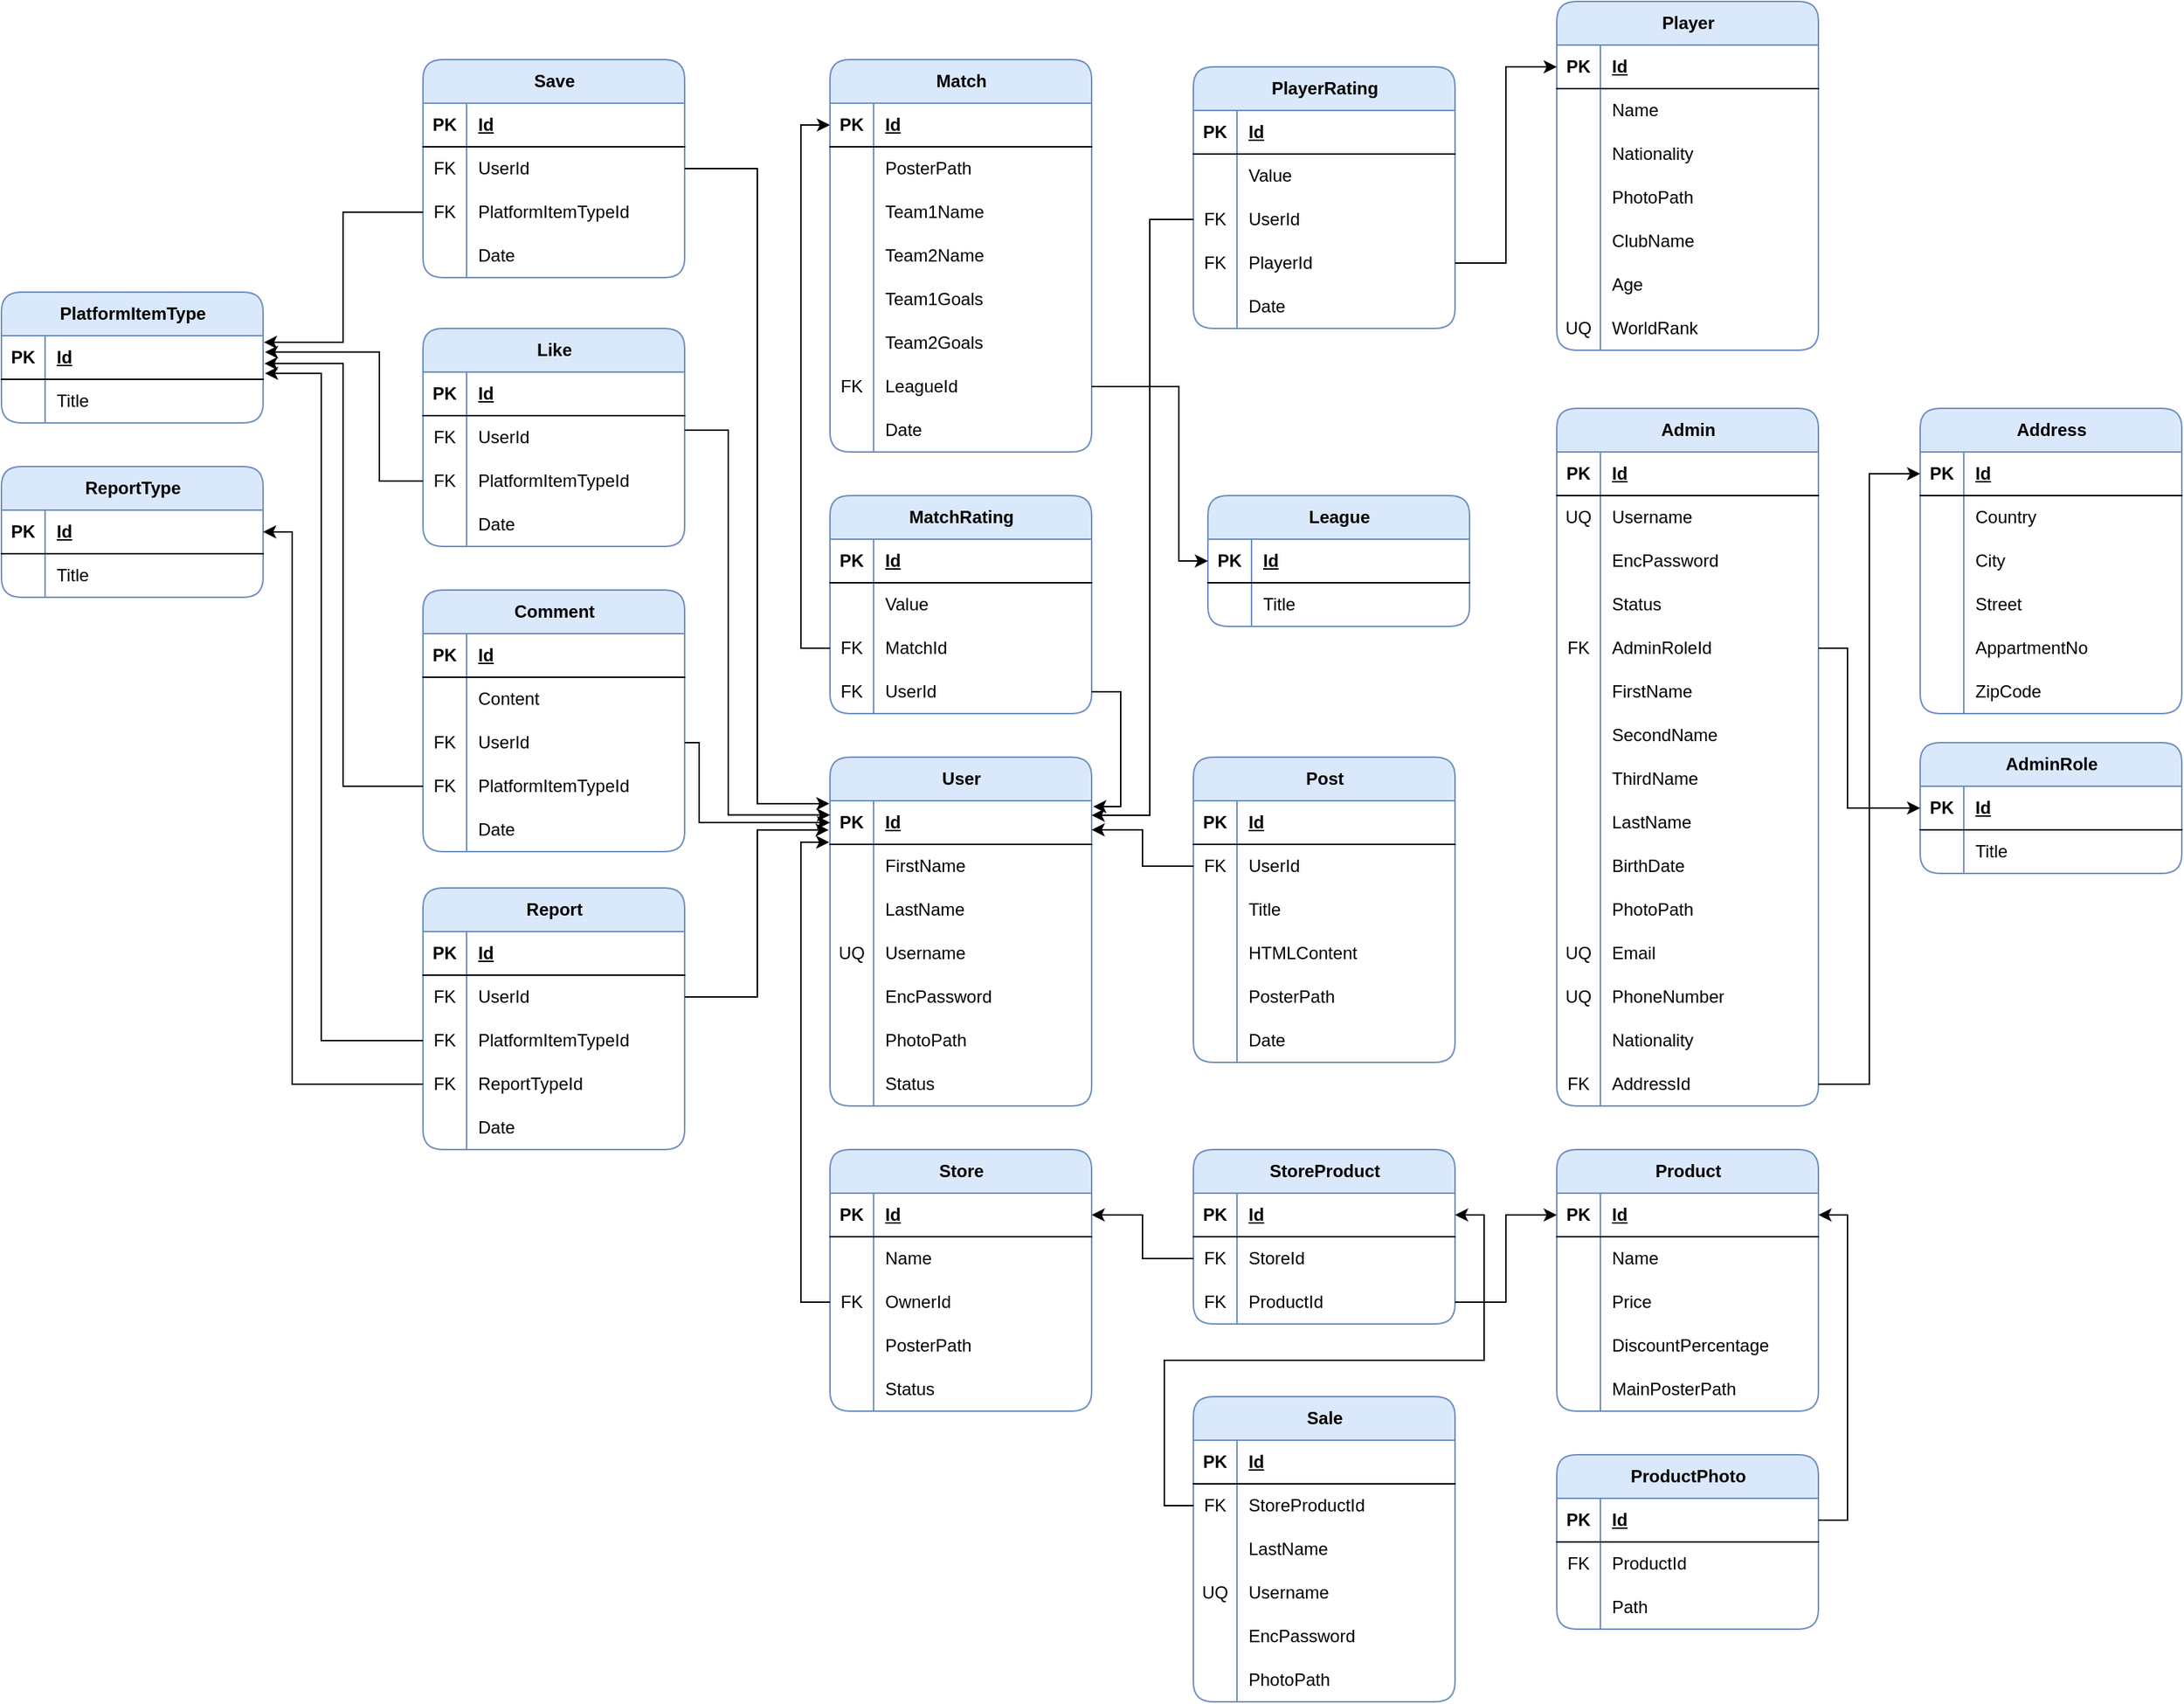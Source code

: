 <mxfile version="22.0.0" type="device">
  <diagram name="Page-1" id="Kpmlt1yifr0OOMdQM-bh">
    <mxGraphModel dx="765" dy="1082" grid="1" gridSize="10" guides="1" tooltips="1" connect="1" arrows="1" fold="1" page="1" pageScale="1" pageWidth="850" pageHeight="1100" background="none" math="0" shadow="0">
      <root>
        <mxCell id="0" />
        <mxCell id="1" parent="0" />
        <mxCell id="myDA30FPXNPBoLDNa4cj-1" value="Admin" style="shape=table;startSize=30;container=1;collapsible=1;childLayout=tableLayout;fixedRows=1;rowLines=0;fontStyle=1;align=center;resizeLast=1;html=1;fillColor=#dae8fc;strokeColor=#6c8ebf;rounded=1;swimlaneLine=1;shadow=0;" parent="1" vertex="1">
          <mxGeometry x="2130" y="310" width="180" height="480" as="geometry" />
        </mxCell>
        <mxCell id="myDA30FPXNPBoLDNa4cj-2" value="" style="shape=tableRow;horizontal=0;startSize=0;swimlaneHead=0;swimlaneBody=0;fillColor=none;collapsible=0;dropTarget=0;points=[[0,0.5],[1,0.5]];portConstraint=eastwest;top=0;left=0;right=0;bottom=1;" parent="myDA30FPXNPBoLDNa4cj-1" vertex="1">
          <mxGeometry y="30" width="180" height="30" as="geometry" />
        </mxCell>
        <mxCell id="myDA30FPXNPBoLDNa4cj-3" value="PK" style="shape=partialRectangle;connectable=0;fillColor=none;top=0;left=0;bottom=0;right=0;fontStyle=1;overflow=hidden;whiteSpace=wrap;html=1;" parent="myDA30FPXNPBoLDNa4cj-2" vertex="1">
          <mxGeometry width="30" height="30" as="geometry">
            <mxRectangle width="30" height="30" as="alternateBounds" />
          </mxGeometry>
        </mxCell>
        <mxCell id="myDA30FPXNPBoLDNa4cj-4" value="Id" style="shape=partialRectangle;connectable=0;fillColor=none;top=0;left=0;bottom=0;right=0;align=left;spacingLeft=6;fontStyle=5;overflow=hidden;whiteSpace=wrap;html=1;" parent="myDA30FPXNPBoLDNa4cj-2" vertex="1">
          <mxGeometry x="30" width="150" height="30" as="geometry">
            <mxRectangle width="150" height="30" as="alternateBounds" />
          </mxGeometry>
        </mxCell>
        <mxCell id="myDA30FPXNPBoLDNa4cj-5" value="" style="shape=tableRow;horizontal=0;startSize=0;swimlaneHead=0;swimlaneBody=0;fillColor=none;collapsible=0;dropTarget=0;points=[[0,0.5],[1,0.5]];portConstraint=eastwest;top=0;left=0;right=0;bottom=0;" parent="myDA30FPXNPBoLDNa4cj-1" vertex="1">
          <mxGeometry y="60" width="180" height="30" as="geometry" />
        </mxCell>
        <mxCell id="myDA30FPXNPBoLDNa4cj-6" value="UQ" style="shape=partialRectangle;connectable=0;fillColor=none;top=0;left=0;bottom=0;right=0;editable=1;overflow=hidden;whiteSpace=wrap;html=1;" parent="myDA30FPXNPBoLDNa4cj-5" vertex="1">
          <mxGeometry width="30" height="30" as="geometry">
            <mxRectangle width="30" height="30" as="alternateBounds" />
          </mxGeometry>
        </mxCell>
        <mxCell id="myDA30FPXNPBoLDNa4cj-7" value="Username" style="shape=partialRectangle;connectable=0;fillColor=none;top=0;left=0;bottom=0;right=0;align=left;spacingLeft=6;overflow=hidden;whiteSpace=wrap;html=1;" parent="myDA30FPXNPBoLDNa4cj-5" vertex="1">
          <mxGeometry x="30" width="150" height="30" as="geometry">
            <mxRectangle width="150" height="30" as="alternateBounds" />
          </mxGeometry>
        </mxCell>
        <mxCell id="myDA30FPXNPBoLDNa4cj-8" value="" style="shape=tableRow;horizontal=0;startSize=0;swimlaneHead=0;swimlaneBody=0;fillColor=none;collapsible=0;dropTarget=0;points=[[0,0.5],[1,0.5]];portConstraint=eastwest;top=0;left=0;right=0;bottom=0;" parent="myDA30FPXNPBoLDNa4cj-1" vertex="1">
          <mxGeometry y="90" width="180" height="30" as="geometry" />
        </mxCell>
        <mxCell id="myDA30FPXNPBoLDNa4cj-9" value="" style="shape=partialRectangle;connectable=0;fillColor=none;top=0;left=0;bottom=0;right=0;editable=1;overflow=hidden;whiteSpace=wrap;html=1;" parent="myDA30FPXNPBoLDNa4cj-8" vertex="1">
          <mxGeometry width="30" height="30" as="geometry">
            <mxRectangle width="30" height="30" as="alternateBounds" />
          </mxGeometry>
        </mxCell>
        <mxCell id="myDA30FPXNPBoLDNa4cj-10" value="EncPassword" style="shape=partialRectangle;connectable=0;fillColor=none;top=0;left=0;bottom=0;right=0;align=left;spacingLeft=6;overflow=hidden;whiteSpace=wrap;html=1;" parent="myDA30FPXNPBoLDNa4cj-8" vertex="1">
          <mxGeometry x="30" width="150" height="30" as="geometry">
            <mxRectangle width="150" height="30" as="alternateBounds" />
          </mxGeometry>
        </mxCell>
        <mxCell id="myDA30FPXNPBoLDNa4cj-11" value="" style="shape=tableRow;horizontal=0;startSize=0;swimlaneHead=0;swimlaneBody=0;fillColor=none;collapsible=0;dropTarget=0;points=[[0,0.5],[1,0.5]];portConstraint=eastwest;top=0;left=0;right=0;bottom=0;" parent="myDA30FPXNPBoLDNa4cj-1" vertex="1">
          <mxGeometry y="120" width="180" height="30" as="geometry" />
        </mxCell>
        <mxCell id="myDA30FPXNPBoLDNa4cj-12" value="" style="shape=partialRectangle;connectable=0;fillColor=none;top=0;left=0;bottom=0;right=0;editable=1;overflow=hidden;whiteSpace=wrap;html=1;" parent="myDA30FPXNPBoLDNa4cj-11" vertex="1">
          <mxGeometry width="30" height="30" as="geometry">
            <mxRectangle width="30" height="30" as="alternateBounds" />
          </mxGeometry>
        </mxCell>
        <mxCell id="myDA30FPXNPBoLDNa4cj-13" value="Status" style="shape=partialRectangle;connectable=0;fillColor=none;top=0;left=0;bottom=0;right=0;align=left;spacingLeft=6;overflow=hidden;whiteSpace=wrap;html=1;" parent="myDA30FPXNPBoLDNa4cj-11" vertex="1">
          <mxGeometry x="30" width="150" height="30" as="geometry">
            <mxRectangle width="150" height="30" as="alternateBounds" />
          </mxGeometry>
        </mxCell>
        <mxCell id="VQrK4fZo6CwLBnbjZdSt-80" value="" style="shape=tableRow;horizontal=0;startSize=0;swimlaneHead=0;swimlaneBody=0;fillColor=none;collapsible=0;dropTarget=0;points=[[0,0.5],[1,0.5]];portConstraint=eastwest;top=0;left=0;right=0;bottom=0;" parent="myDA30FPXNPBoLDNa4cj-1" vertex="1">
          <mxGeometry y="150" width="180" height="30" as="geometry" />
        </mxCell>
        <mxCell id="VQrK4fZo6CwLBnbjZdSt-81" value="FK" style="shape=partialRectangle;connectable=0;fillColor=none;top=0;left=0;bottom=0;right=0;editable=1;overflow=hidden;whiteSpace=wrap;html=1;" parent="VQrK4fZo6CwLBnbjZdSt-80" vertex="1">
          <mxGeometry width="30" height="30" as="geometry">
            <mxRectangle width="30" height="30" as="alternateBounds" />
          </mxGeometry>
        </mxCell>
        <mxCell id="VQrK4fZo6CwLBnbjZdSt-82" value="AdminRoleId" style="shape=partialRectangle;connectable=0;fillColor=none;top=0;left=0;bottom=0;right=0;align=left;spacingLeft=6;overflow=hidden;whiteSpace=wrap;html=1;" parent="VQrK4fZo6CwLBnbjZdSt-80" vertex="1">
          <mxGeometry x="30" width="150" height="30" as="geometry">
            <mxRectangle width="150" height="30" as="alternateBounds" />
          </mxGeometry>
        </mxCell>
        <mxCell id="myDA30FPXNPBoLDNa4cj-17" value="" style="shape=tableRow;horizontal=0;startSize=0;swimlaneHead=0;swimlaneBody=0;fillColor=none;collapsible=0;dropTarget=0;points=[[0,0.5],[1,0.5]];portConstraint=eastwest;top=0;left=0;right=0;bottom=0;" parent="myDA30FPXNPBoLDNa4cj-1" vertex="1">
          <mxGeometry y="180" width="180" height="30" as="geometry" />
        </mxCell>
        <mxCell id="myDA30FPXNPBoLDNa4cj-18" value="" style="shape=partialRectangle;connectable=0;fillColor=none;top=0;left=0;bottom=0;right=0;editable=1;overflow=hidden;whiteSpace=wrap;html=1;" parent="myDA30FPXNPBoLDNa4cj-17" vertex="1">
          <mxGeometry width="30" height="30" as="geometry">
            <mxRectangle width="30" height="30" as="alternateBounds" />
          </mxGeometry>
        </mxCell>
        <mxCell id="myDA30FPXNPBoLDNa4cj-19" value="FirstName" style="shape=partialRectangle;connectable=0;fillColor=none;top=0;left=0;bottom=0;right=0;align=left;spacingLeft=6;overflow=hidden;whiteSpace=wrap;html=1;" parent="myDA30FPXNPBoLDNa4cj-17" vertex="1">
          <mxGeometry x="30" width="150" height="30" as="geometry">
            <mxRectangle width="150" height="30" as="alternateBounds" />
          </mxGeometry>
        </mxCell>
        <mxCell id="myDA30FPXNPBoLDNa4cj-20" value="" style="shape=tableRow;horizontal=0;startSize=0;swimlaneHead=0;swimlaneBody=0;fillColor=none;collapsible=0;dropTarget=0;points=[[0,0.5],[1,0.5]];portConstraint=eastwest;top=0;left=0;right=0;bottom=0;" parent="myDA30FPXNPBoLDNa4cj-1" vertex="1">
          <mxGeometry y="210" width="180" height="30" as="geometry" />
        </mxCell>
        <mxCell id="myDA30FPXNPBoLDNa4cj-21" value="" style="shape=partialRectangle;connectable=0;fillColor=none;top=0;left=0;bottom=0;right=0;editable=1;overflow=hidden;whiteSpace=wrap;html=1;" parent="myDA30FPXNPBoLDNa4cj-20" vertex="1">
          <mxGeometry width="30" height="30" as="geometry">
            <mxRectangle width="30" height="30" as="alternateBounds" />
          </mxGeometry>
        </mxCell>
        <mxCell id="myDA30FPXNPBoLDNa4cj-22" value="SecondName" style="shape=partialRectangle;connectable=0;fillColor=none;top=0;left=0;bottom=0;right=0;align=left;spacingLeft=6;overflow=hidden;whiteSpace=wrap;html=1;" parent="myDA30FPXNPBoLDNa4cj-20" vertex="1">
          <mxGeometry x="30" width="150" height="30" as="geometry">
            <mxRectangle width="150" height="30" as="alternateBounds" />
          </mxGeometry>
        </mxCell>
        <mxCell id="myDA30FPXNPBoLDNa4cj-23" value="" style="shape=tableRow;horizontal=0;startSize=0;swimlaneHead=0;swimlaneBody=0;fillColor=none;collapsible=0;dropTarget=0;points=[[0,0.5],[1,0.5]];portConstraint=eastwest;top=0;left=0;right=0;bottom=0;" parent="myDA30FPXNPBoLDNa4cj-1" vertex="1">
          <mxGeometry y="240" width="180" height="30" as="geometry" />
        </mxCell>
        <mxCell id="myDA30FPXNPBoLDNa4cj-24" value="" style="shape=partialRectangle;connectable=0;fillColor=none;top=0;left=0;bottom=0;right=0;editable=1;overflow=hidden;whiteSpace=wrap;html=1;" parent="myDA30FPXNPBoLDNa4cj-23" vertex="1">
          <mxGeometry width="30" height="30" as="geometry">
            <mxRectangle width="30" height="30" as="alternateBounds" />
          </mxGeometry>
        </mxCell>
        <mxCell id="myDA30FPXNPBoLDNa4cj-25" value="ThirdName" style="shape=partialRectangle;connectable=0;fillColor=none;top=0;left=0;bottom=0;right=0;align=left;spacingLeft=6;overflow=hidden;whiteSpace=wrap;html=1;" parent="myDA30FPXNPBoLDNa4cj-23" vertex="1">
          <mxGeometry x="30" width="150" height="30" as="geometry">
            <mxRectangle width="150" height="30" as="alternateBounds" />
          </mxGeometry>
        </mxCell>
        <mxCell id="myDA30FPXNPBoLDNa4cj-26" value="" style="shape=tableRow;horizontal=0;startSize=0;swimlaneHead=0;swimlaneBody=0;fillColor=none;collapsible=0;dropTarget=0;points=[[0,0.5],[1,0.5]];portConstraint=eastwest;top=0;left=0;right=0;bottom=0;" parent="myDA30FPXNPBoLDNa4cj-1" vertex="1">
          <mxGeometry y="270" width="180" height="30" as="geometry" />
        </mxCell>
        <mxCell id="myDA30FPXNPBoLDNa4cj-27" value="" style="shape=partialRectangle;connectable=0;fillColor=none;top=0;left=0;bottom=0;right=0;editable=1;overflow=hidden;whiteSpace=wrap;html=1;" parent="myDA30FPXNPBoLDNa4cj-26" vertex="1">
          <mxGeometry width="30" height="30" as="geometry">
            <mxRectangle width="30" height="30" as="alternateBounds" />
          </mxGeometry>
        </mxCell>
        <mxCell id="myDA30FPXNPBoLDNa4cj-28" value="LastName" style="shape=partialRectangle;connectable=0;fillColor=none;top=0;left=0;bottom=0;right=0;align=left;spacingLeft=6;overflow=hidden;whiteSpace=wrap;html=1;" parent="myDA30FPXNPBoLDNa4cj-26" vertex="1">
          <mxGeometry x="30" width="150" height="30" as="geometry">
            <mxRectangle width="150" height="30" as="alternateBounds" />
          </mxGeometry>
        </mxCell>
        <mxCell id="myDA30FPXNPBoLDNa4cj-29" value="" style="shape=tableRow;horizontal=0;startSize=0;swimlaneHead=0;swimlaneBody=0;fillColor=none;collapsible=0;dropTarget=0;points=[[0,0.5],[1,0.5]];portConstraint=eastwest;top=0;left=0;right=0;bottom=0;" parent="myDA30FPXNPBoLDNa4cj-1" vertex="1">
          <mxGeometry y="300" width="180" height="30" as="geometry" />
        </mxCell>
        <mxCell id="myDA30FPXNPBoLDNa4cj-30" value="" style="shape=partialRectangle;connectable=0;fillColor=none;top=0;left=0;bottom=0;right=0;editable=1;overflow=hidden;whiteSpace=wrap;html=1;" parent="myDA30FPXNPBoLDNa4cj-29" vertex="1">
          <mxGeometry width="30" height="30" as="geometry">
            <mxRectangle width="30" height="30" as="alternateBounds" />
          </mxGeometry>
        </mxCell>
        <mxCell id="myDA30FPXNPBoLDNa4cj-31" value="BirthDate" style="shape=partialRectangle;connectable=0;fillColor=none;top=0;left=0;bottom=0;right=0;align=left;spacingLeft=6;overflow=hidden;whiteSpace=wrap;html=1;" parent="myDA30FPXNPBoLDNa4cj-29" vertex="1">
          <mxGeometry x="30" width="150" height="30" as="geometry">
            <mxRectangle width="150" height="30" as="alternateBounds" />
          </mxGeometry>
        </mxCell>
        <mxCell id="myDA30FPXNPBoLDNa4cj-41" value="" style="shape=tableRow;horizontal=0;startSize=0;swimlaneHead=0;swimlaneBody=0;fillColor=none;collapsible=0;dropTarget=0;points=[[0,0.5],[1,0.5]];portConstraint=eastwest;top=0;left=0;right=0;bottom=0;" parent="myDA30FPXNPBoLDNa4cj-1" vertex="1">
          <mxGeometry y="330" width="180" height="30" as="geometry" />
        </mxCell>
        <mxCell id="myDA30FPXNPBoLDNa4cj-42" value="" style="shape=partialRectangle;connectable=0;fillColor=none;top=0;left=0;bottom=0;right=0;editable=1;overflow=hidden;whiteSpace=wrap;html=1;" parent="myDA30FPXNPBoLDNa4cj-41" vertex="1">
          <mxGeometry width="30" height="30" as="geometry">
            <mxRectangle width="30" height="30" as="alternateBounds" />
          </mxGeometry>
        </mxCell>
        <mxCell id="myDA30FPXNPBoLDNa4cj-43" value="PhotoPath" style="shape=partialRectangle;connectable=0;fillColor=none;top=0;left=0;bottom=0;right=0;align=left;spacingLeft=6;overflow=hidden;whiteSpace=wrap;html=1;" parent="myDA30FPXNPBoLDNa4cj-41" vertex="1">
          <mxGeometry x="30" width="150" height="30" as="geometry">
            <mxRectangle width="150" height="30" as="alternateBounds" />
          </mxGeometry>
        </mxCell>
        <mxCell id="myDA30FPXNPBoLDNa4cj-32" value="" style="shape=tableRow;horizontal=0;startSize=0;swimlaneHead=0;swimlaneBody=0;fillColor=none;collapsible=0;dropTarget=0;points=[[0,0.5],[1,0.5]];portConstraint=eastwest;top=0;left=0;right=0;bottom=0;" parent="myDA30FPXNPBoLDNa4cj-1" vertex="1">
          <mxGeometry y="360" width="180" height="30" as="geometry" />
        </mxCell>
        <mxCell id="myDA30FPXNPBoLDNa4cj-33" value="UQ" style="shape=partialRectangle;connectable=0;fillColor=none;top=0;left=0;bottom=0;right=0;editable=1;overflow=hidden;whiteSpace=wrap;html=1;" parent="myDA30FPXNPBoLDNa4cj-32" vertex="1">
          <mxGeometry width="30" height="30" as="geometry">
            <mxRectangle width="30" height="30" as="alternateBounds" />
          </mxGeometry>
        </mxCell>
        <mxCell id="myDA30FPXNPBoLDNa4cj-34" value="Email" style="shape=partialRectangle;connectable=0;fillColor=none;top=0;left=0;bottom=0;right=0;align=left;spacingLeft=6;overflow=hidden;whiteSpace=wrap;html=1;" parent="myDA30FPXNPBoLDNa4cj-32" vertex="1">
          <mxGeometry x="30" width="150" height="30" as="geometry">
            <mxRectangle width="150" height="30" as="alternateBounds" />
          </mxGeometry>
        </mxCell>
        <mxCell id="myDA30FPXNPBoLDNa4cj-35" value="" style="shape=tableRow;horizontal=0;startSize=0;swimlaneHead=0;swimlaneBody=0;fillColor=none;collapsible=0;dropTarget=0;points=[[0,0.5],[1,0.5]];portConstraint=eastwest;top=0;left=0;right=0;bottom=0;" parent="myDA30FPXNPBoLDNa4cj-1" vertex="1">
          <mxGeometry y="390" width="180" height="30" as="geometry" />
        </mxCell>
        <mxCell id="myDA30FPXNPBoLDNa4cj-36" value="UQ" style="shape=partialRectangle;connectable=0;fillColor=none;top=0;left=0;bottom=0;right=0;editable=1;overflow=hidden;whiteSpace=wrap;html=1;" parent="myDA30FPXNPBoLDNa4cj-35" vertex="1">
          <mxGeometry width="30" height="30" as="geometry">
            <mxRectangle width="30" height="30" as="alternateBounds" />
          </mxGeometry>
        </mxCell>
        <mxCell id="myDA30FPXNPBoLDNa4cj-37" value="PhoneNumber" style="shape=partialRectangle;connectable=0;fillColor=none;top=0;left=0;bottom=0;right=0;align=left;spacingLeft=6;overflow=hidden;whiteSpace=wrap;html=1;" parent="myDA30FPXNPBoLDNa4cj-35" vertex="1">
          <mxGeometry x="30" width="150" height="30" as="geometry">
            <mxRectangle width="150" height="30" as="alternateBounds" />
          </mxGeometry>
        </mxCell>
        <mxCell id="myDA30FPXNPBoLDNa4cj-38" value="" style="shape=tableRow;horizontal=0;startSize=0;swimlaneHead=0;swimlaneBody=0;fillColor=none;collapsible=0;dropTarget=0;points=[[0,0.5],[1,0.5]];portConstraint=eastwest;top=0;left=0;right=0;bottom=0;" parent="myDA30FPXNPBoLDNa4cj-1" vertex="1">
          <mxGeometry y="420" width="180" height="30" as="geometry" />
        </mxCell>
        <mxCell id="myDA30FPXNPBoLDNa4cj-39" value="" style="shape=partialRectangle;connectable=0;fillColor=none;top=0;left=0;bottom=0;right=0;editable=1;overflow=hidden;whiteSpace=wrap;html=1;" parent="myDA30FPXNPBoLDNa4cj-38" vertex="1">
          <mxGeometry width="30" height="30" as="geometry">
            <mxRectangle width="30" height="30" as="alternateBounds" />
          </mxGeometry>
        </mxCell>
        <mxCell id="myDA30FPXNPBoLDNa4cj-40" value="Nationality" style="shape=partialRectangle;connectable=0;fillColor=none;top=0;left=0;bottom=0;right=0;align=left;spacingLeft=6;overflow=hidden;whiteSpace=wrap;html=1;" parent="myDA30FPXNPBoLDNa4cj-38" vertex="1">
          <mxGeometry x="30" width="150" height="30" as="geometry">
            <mxRectangle width="150" height="30" as="alternateBounds" />
          </mxGeometry>
        </mxCell>
        <mxCell id="VQrK4fZo6CwLBnbjZdSt-3" value="" style="shape=tableRow;horizontal=0;startSize=0;swimlaneHead=0;swimlaneBody=0;fillColor=none;collapsible=0;dropTarget=0;points=[[0,0.5],[1,0.5]];portConstraint=eastwest;top=0;left=0;right=0;bottom=0;" parent="myDA30FPXNPBoLDNa4cj-1" vertex="1">
          <mxGeometry y="450" width="180" height="30" as="geometry" />
        </mxCell>
        <mxCell id="VQrK4fZo6CwLBnbjZdSt-4" value="FK" style="shape=partialRectangle;connectable=0;fillColor=none;top=0;left=0;bottom=0;right=0;editable=1;overflow=hidden;whiteSpace=wrap;html=1;" parent="VQrK4fZo6CwLBnbjZdSt-3" vertex="1">
          <mxGeometry width="30" height="30" as="geometry">
            <mxRectangle width="30" height="30" as="alternateBounds" />
          </mxGeometry>
        </mxCell>
        <mxCell id="VQrK4fZo6CwLBnbjZdSt-5" value="AddressId" style="shape=partialRectangle;connectable=0;fillColor=none;top=0;left=0;bottom=0;right=0;align=left;spacingLeft=6;overflow=hidden;whiteSpace=wrap;html=1;" parent="VQrK4fZo6CwLBnbjZdSt-3" vertex="1">
          <mxGeometry x="30" width="150" height="30" as="geometry">
            <mxRectangle width="150" height="30" as="alternateBounds" />
          </mxGeometry>
        </mxCell>
        <mxCell id="VQrK4fZo6CwLBnbjZdSt-6" value="Address" style="shape=table;startSize=30;container=1;collapsible=1;childLayout=tableLayout;fixedRows=1;rowLines=0;fontStyle=1;align=center;resizeLast=1;html=1;fillColor=#dae8fc;strokeColor=#6c8ebf;rounded=1;swimlaneLine=1;shadow=0;" parent="1" vertex="1">
          <mxGeometry x="2380" y="310" width="180" height="210" as="geometry">
            <mxRectangle x="2160" y="1250" width="90" height="30" as="alternateBounds" />
          </mxGeometry>
        </mxCell>
        <mxCell id="VQrK4fZo6CwLBnbjZdSt-7" value="" style="shape=tableRow;horizontal=0;startSize=0;swimlaneHead=0;swimlaneBody=0;fillColor=none;collapsible=0;dropTarget=0;points=[[0,0.5],[1,0.5]];portConstraint=eastwest;top=0;left=0;right=0;bottom=1;" parent="VQrK4fZo6CwLBnbjZdSt-6" vertex="1">
          <mxGeometry y="30" width="180" height="30" as="geometry" />
        </mxCell>
        <mxCell id="VQrK4fZo6CwLBnbjZdSt-8" value="PK" style="shape=partialRectangle;connectable=0;fillColor=none;top=0;left=0;bottom=0;right=0;fontStyle=1;overflow=hidden;whiteSpace=wrap;html=1;" parent="VQrK4fZo6CwLBnbjZdSt-7" vertex="1">
          <mxGeometry width="30" height="30" as="geometry">
            <mxRectangle width="30" height="30" as="alternateBounds" />
          </mxGeometry>
        </mxCell>
        <mxCell id="VQrK4fZo6CwLBnbjZdSt-9" value="Id" style="shape=partialRectangle;connectable=0;fillColor=none;top=0;left=0;bottom=0;right=0;align=left;spacingLeft=6;fontStyle=5;overflow=hidden;whiteSpace=wrap;html=1;" parent="VQrK4fZo6CwLBnbjZdSt-7" vertex="1">
          <mxGeometry x="30" width="150" height="30" as="geometry">
            <mxRectangle width="150" height="30" as="alternateBounds" />
          </mxGeometry>
        </mxCell>
        <mxCell id="VQrK4fZo6CwLBnbjZdSt-10" value="" style="shape=tableRow;horizontal=0;startSize=0;swimlaneHead=0;swimlaneBody=0;fillColor=none;collapsible=0;dropTarget=0;points=[[0,0.5],[1,0.5]];portConstraint=eastwest;top=0;left=0;right=0;bottom=0;" parent="VQrK4fZo6CwLBnbjZdSt-6" vertex="1">
          <mxGeometry y="60" width="180" height="30" as="geometry" />
        </mxCell>
        <mxCell id="VQrK4fZo6CwLBnbjZdSt-11" value="" style="shape=partialRectangle;connectable=0;fillColor=none;top=0;left=0;bottom=0;right=0;editable=1;overflow=hidden;whiteSpace=wrap;html=1;" parent="VQrK4fZo6CwLBnbjZdSt-10" vertex="1">
          <mxGeometry width="30" height="30" as="geometry">
            <mxRectangle width="30" height="30" as="alternateBounds" />
          </mxGeometry>
        </mxCell>
        <mxCell id="VQrK4fZo6CwLBnbjZdSt-12" value="Country" style="shape=partialRectangle;connectable=0;fillColor=none;top=0;left=0;bottom=0;right=0;align=left;spacingLeft=6;overflow=hidden;whiteSpace=wrap;html=1;" parent="VQrK4fZo6CwLBnbjZdSt-10" vertex="1">
          <mxGeometry x="30" width="150" height="30" as="geometry">
            <mxRectangle width="150" height="30" as="alternateBounds" />
          </mxGeometry>
        </mxCell>
        <mxCell id="VQrK4fZo6CwLBnbjZdSt-66" value="" style="shape=tableRow;horizontal=0;startSize=0;swimlaneHead=0;swimlaneBody=0;fillColor=none;collapsible=0;dropTarget=0;points=[[0,0.5],[1,0.5]];portConstraint=eastwest;top=0;left=0;right=0;bottom=0;" parent="VQrK4fZo6CwLBnbjZdSt-6" vertex="1">
          <mxGeometry y="90" width="180" height="30" as="geometry" />
        </mxCell>
        <mxCell id="VQrK4fZo6CwLBnbjZdSt-67" value="" style="shape=partialRectangle;connectable=0;fillColor=none;top=0;left=0;bottom=0;right=0;editable=1;overflow=hidden;whiteSpace=wrap;html=1;" parent="VQrK4fZo6CwLBnbjZdSt-66" vertex="1">
          <mxGeometry width="30" height="30" as="geometry">
            <mxRectangle width="30" height="30" as="alternateBounds" />
          </mxGeometry>
        </mxCell>
        <mxCell id="VQrK4fZo6CwLBnbjZdSt-68" value="City" style="shape=partialRectangle;connectable=0;fillColor=none;top=0;left=0;bottom=0;right=0;align=left;spacingLeft=6;overflow=hidden;whiteSpace=wrap;html=1;" parent="VQrK4fZo6CwLBnbjZdSt-66" vertex="1">
          <mxGeometry x="30" width="150" height="30" as="geometry">
            <mxRectangle width="150" height="30" as="alternateBounds" />
          </mxGeometry>
        </mxCell>
        <mxCell id="VQrK4fZo6CwLBnbjZdSt-69" value="" style="shape=tableRow;horizontal=0;startSize=0;swimlaneHead=0;swimlaneBody=0;fillColor=none;collapsible=0;dropTarget=0;points=[[0,0.5],[1,0.5]];portConstraint=eastwest;top=0;left=0;right=0;bottom=0;" parent="VQrK4fZo6CwLBnbjZdSt-6" vertex="1">
          <mxGeometry y="120" width="180" height="30" as="geometry" />
        </mxCell>
        <mxCell id="VQrK4fZo6CwLBnbjZdSt-70" value="" style="shape=partialRectangle;connectable=0;fillColor=none;top=0;left=0;bottom=0;right=0;editable=1;overflow=hidden;whiteSpace=wrap;html=1;" parent="VQrK4fZo6CwLBnbjZdSt-69" vertex="1">
          <mxGeometry width="30" height="30" as="geometry">
            <mxRectangle width="30" height="30" as="alternateBounds" />
          </mxGeometry>
        </mxCell>
        <mxCell id="VQrK4fZo6CwLBnbjZdSt-71" value="Street" style="shape=partialRectangle;connectable=0;fillColor=none;top=0;left=0;bottom=0;right=0;align=left;spacingLeft=6;overflow=hidden;whiteSpace=wrap;html=1;" parent="VQrK4fZo6CwLBnbjZdSt-69" vertex="1">
          <mxGeometry x="30" width="150" height="30" as="geometry">
            <mxRectangle width="150" height="30" as="alternateBounds" />
          </mxGeometry>
        </mxCell>
        <mxCell id="VQrK4fZo6CwLBnbjZdSt-72" value="" style="shape=tableRow;horizontal=0;startSize=0;swimlaneHead=0;swimlaneBody=0;fillColor=none;collapsible=0;dropTarget=0;points=[[0,0.5],[1,0.5]];portConstraint=eastwest;top=0;left=0;right=0;bottom=0;" parent="VQrK4fZo6CwLBnbjZdSt-6" vertex="1">
          <mxGeometry y="150" width="180" height="30" as="geometry" />
        </mxCell>
        <mxCell id="VQrK4fZo6CwLBnbjZdSt-73" value="" style="shape=partialRectangle;connectable=0;fillColor=none;top=0;left=0;bottom=0;right=0;editable=1;overflow=hidden;whiteSpace=wrap;html=1;" parent="VQrK4fZo6CwLBnbjZdSt-72" vertex="1">
          <mxGeometry width="30" height="30" as="geometry">
            <mxRectangle width="30" height="30" as="alternateBounds" />
          </mxGeometry>
        </mxCell>
        <mxCell id="VQrK4fZo6CwLBnbjZdSt-74" value="AppartmentNo" style="shape=partialRectangle;connectable=0;fillColor=none;top=0;left=0;bottom=0;right=0;align=left;spacingLeft=6;overflow=hidden;whiteSpace=wrap;html=1;" parent="VQrK4fZo6CwLBnbjZdSt-72" vertex="1">
          <mxGeometry x="30" width="150" height="30" as="geometry">
            <mxRectangle width="150" height="30" as="alternateBounds" />
          </mxGeometry>
        </mxCell>
        <mxCell id="VQrK4fZo6CwLBnbjZdSt-75" value="" style="shape=tableRow;horizontal=0;startSize=0;swimlaneHead=0;swimlaneBody=0;fillColor=none;collapsible=0;dropTarget=0;points=[[0,0.5],[1,0.5]];portConstraint=eastwest;top=0;left=0;right=0;bottom=0;" parent="VQrK4fZo6CwLBnbjZdSt-6" vertex="1">
          <mxGeometry y="180" width="180" height="30" as="geometry" />
        </mxCell>
        <mxCell id="VQrK4fZo6CwLBnbjZdSt-76" value="" style="shape=partialRectangle;connectable=0;fillColor=none;top=0;left=0;bottom=0;right=0;editable=1;overflow=hidden;whiteSpace=wrap;html=1;" parent="VQrK4fZo6CwLBnbjZdSt-75" vertex="1">
          <mxGeometry width="30" height="30" as="geometry">
            <mxRectangle width="30" height="30" as="alternateBounds" />
          </mxGeometry>
        </mxCell>
        <mxCell id="VQrK4fZo6CwLBnbjZdSt-77" value="ZipCode" style="shape=partialRectangle;connectable=0;fillColor=none;top=0;left=0;bottom=0;right=0;align=left;spacingLeft=6;overflow=hidden;whiteSpace=wrap;html=1;" parent="VQrK4fZo6CwLBnbjZdSt-75" vertex="1">
          <mxGeometry x="30" width="150" height="30" as="geometry">
            <mxRectangle width="150" height="30" as="alternateBounds" />
          </mxGeometry>
        </mxCell>
        <mxCell id="VQrK4fZo6CwLBnbjZdSt-59" value="AdminRole" style="shape=table;startSize=30;container=1;collapsible=1;childLayout=tableLayout;fixedRows=1;rowLines=0;fontStyle=1;align=center;resizeLast=1;html=1;fillColor=#dae8fc;strokeColor=#6c8ebf;rounded=1;swimlaneLine=1;shadow=0;" parent="1" vertex="1">
          <mxGeometry x="2380" y="540" width="180" height="90" as="geometry" />
        </mxCell>
        <mxCell id="VQrK4fZo6CwLBnbjZdSt-60" value="" style="shape=tableRow;horizontal=0;startSize=0;swimlaneHead=0;swimlaneBody=0;fillColor=none;collapsible=0;dropTarget=0;points=[[0,0.5],[1,0.5]];portConstraint=eastwest;top=0;left=0;right=0;bottom=1;" parent="VQrK4fZo6CwLBnbjZdSt-59" vertex="1">
          <mxGeometry y="30" width="180" height="30" as="geometry" />
        </mxCell>
        <mxCell id="VQrK4fZo6CwLBnbjZdSt-61" value="PK" style="shape=partialRectangle;connectable=0;fillColor=none;top=0;left=0;bottom=0;right=0;fontStyle=1;overflow=hidden;whiteSpace=wrap;html=1;" parent="VQrK4fZo6CwLBnbjZdSt-60" vertex="1">
          <mxGeometry width="30" height="30" as="geometry">
            <mxRectangle width="30" height="30" as="alternateBounds" />
          </mxGeometry>
        </mxCell>
        <mxCell id="VQrK4fZo6CwLBnbjZdSt-62" value="Id" style="shape=partialRectangle;connectable=0;fillColor=none;top=0;left=0;bottom=0;right=0;align=left;spacingLeft=6;fontStyle=5;overflow=hidden;whiteSpace=wrap;html=1;" parent="VQrK4fZo6CwLBnbjZdSt-60" vertex="1">
          <mxGeometry x="30" width="150" height="30" as="geometry">
            <mxRectangle width="150" height="30" as="alternateBounds" />
          </mxGeometry>
        </mxCell>
        <mxCell id="VQrK4fZo6CwLBnbjZdSt-63" value="" style="shape=tableRow;horizontal=0;startSize=0;swimlaneHead=0;swimlaneBody=0;fillColor=none;collapsible=0;dropTarget=0;points=[[0,0.5],[1,0.5]];portConstraint=eastwest;top=0;left=0;right=0;bottom=0;" parent="VQrK4fZo6CwLBnbjZdSt-59" vertex="1">
          <mxGeometry y="60" width="180" height="30" as="geometry" />
        </mxCell>
        <mxCell id="VQrK4fZo6CwLBnbjZdSt-64" value="" style="shape=partialRectangle;connectable=0;fillColor=none;top=0;left=0;bottom=0;right=0;editable=1;overflow=hidden;whiteSpace=wrap;html=1;" parent="VQrK4fZo6CwLBnbjZdSt-63" vertex="1">
          <mxGeometry width="30" height="30" as="geometry">
            <mxRectangle width="30" height="30" as="alternateBounds" />
          </mxGeometry>
        </mxCell>
        <mxCell id="VQrK4fZo6CwLBnbjZdSt-65" value="Title" style="shape=partialRectangle;connectable=0;fillColor=none;top=0;left=0;bottom=0;right=0;align=left;spacingLeft=6;overflow=hidden;whiteSpace=wrap;html=1;" parent="VQrK4fZo6CwLBnbjZdSt-63" vertex="1">
          <mxGeometry x="30" width="150" height="30" as="geometry">
            <mxRectangle width="150" height="30" as="alternateBounds" />
          </mxGeometry>
        </mxCell>
        <mxCell id="VQrK4fZo6CwLBnbjZdSt-78" style="edgeStyle=orthogonalEdgeStyle;rounded=0;orthogonalLoop=1;jettySize=auto;html=1;" parent="1" source="VQrK4fZo6CwLBnbjZdSt-3" target="VQrK4fZo6CwLBnbjZdSt-7" edge="1">
          <mxGeometry relative="1" as="geometry" />
        </mxCell>
        <mxCell id="VQrK4fZo6CwLBnbjZdSt-83" style="edgeStyle=orthogonalEdgeStyle;rounded=0;orthogonalLoop=1;jettySize=auto;html=1;" parent="1" source="VQrK4fZo6CwLBnbjZdSt-80" target="VQrK4fZo6CwLBnbjZdSt-60" edge="1">
          <mxGeometry relative="1" as="geometry">
            <Array as="points">
              <mxPoint x="2330" y="475" />
              <mxPoint x="2330" y="585" />
            </Array>
          </mxGeometry>
        </mxCell>
        <mxCell id="Dcr52WbzFA8biVvCn1xm-24" value="League" style="shape=table;startSize=30;container=1;collapsible=1;childLayout=tableLayout;fixedRows=1;rowLines=0;fontStyle=1;align=center;resizeLast=1;html=1;fillColor=#dae8fc;strokeColor=#6c8ebf;rounded=1;swimlaneLine=1;shadow=0;" vertex="1" parent="1">
          <mxGeometry x="1890" y="370" width="180" height="90" as="geometry" />
        </mxCell>
        <mxCell id="Dcr52WbzFA8biVvCn1xm-25" value="" style="shape=tableRow;horizontal=0;startSize=0;swimlaneHead=0;swimlaneBody=0;fillColor=none;collapsible=0;dropTarget=0;points=[[0,0.5],[1,0.5]];portConstraint=eastwest;top=0;left=0;right=0;bottom=1;" vertex="1" parent="Dcr52WbzFA8biVvCn1xm-24">
          <mxGeometry y="30" width="180" height="30" as="geometry" />
        </mxCell>
        <mxCell id="Dcr52WbzFA8biVvCn1xm-26" value="PK" style="shape=partialRectangle;connectable=0;fillColor=none;top=0;left=0;bottom=0;right=0;fontStyle=1;overflow=hidden;whiteSpace=wrap;html=1;" vertex="1" parent="Dcr52WbzFA8biVvCn1xm-25">
          <mxGeometry width="30" height="30" as="geometry">
            <mxRectangle width="30" height="30" as="alternateBounds" />
          </mxGeometry>
        </mxCell>
        <mxCell id="Dcr52WbzFA8biVvCn1xm-27" value="Id" style="shape=partialRectangle;connectable=0;fillColor=none;top=0;left=0;bottom=0;right=0;align=left;spacingLeft=6;fontStyle=5;overflow=hidden;whiteSpace=wrap;html=1;" vertex="1" parent="Dcr52WbzFA8biVvCn1xm-25">
          <mxGeometry x="30" width="150" height="30" as="geometry">
            <mxRectangle width="150" height="30" as="alternateBounds" />
          </mxGeometry>
        </mxCell>
        <mxCell id="Dcr52WbzFA8biVvCn1xm-28" value="" style="shape=tableRow;horizontal=0;startSize=0;swimlaneHead=0;swimlaneBody=0;fillColor=none;collapsible=0;dropTarget=0;points=[[0,0.5],[1,0.5]];portConstraint=eastwest;top=0;left=0;right=0;bottom=0;" vertex="1" parent="Dcr52WbzFA8biVvCn1xm-24">
          <mxGeometry y="60" width="180" height="30" as="geometry" />
        </mxCell>
        <mxCell id="Dcr52WbzFA8biVvCn1xm-29" value="" style="shape=partialRectangle;connectable=0;fillColor=none;top=0;left=0;bottom=0;right=0;editable=1;overflow=hidden;whiteSpace=wrap;html=1;" vertex="1" parent="Dcr52WbzFA8biVvCn1xm-28">
          <mxGeometry width="30" height="30" as="geometry">
            <mxRectangle width="30" height="30" as="alternateBounds" />
          </mxGeometry>
        </mxCell>
        <mxCell id="Dcr52WbzFA8biVvCn1xm-30" value="Title" style="shape=partialRectangle;connectable=0;fillColor=none;top=0;left=0;bottom=0;right=0;align=left;spacingLeft=6;overflow=hidden;whiteSpace=wrap;html=1;" vertex="1" parent="Dcr52WbzFA8biVvCn1xm-28">
          <mxGeometry x="30" width="150" height="30" as="geometry">
            <mxRectangle width="150" height="30" as="alternateBounds" />
          </mxGeometry>
        </mxCell>
        <mxCell id="Dcr52WbzFA8biVvCn1xm-37" value="Match" style="shape=table;startSize=30;container=1;collapsible=1;childLayout=tableLayout;fixedRows=1;rowLines=0;fontStyle=1;align=center;resizeLast=1;html=1;fillColor=#dae8fc;strokeColor=#6c8ebf;rounded=1;swimlaneLine=1;shadow=0;" vertex="1" parent="1">
          <mxGeometry x="1630" y="70" width="180" height="270" as="geometry" />
        </mxCell>
        <mxCell id="Dcr52WbzFA8biVvCn1xm-38" value="" style="shape=tableRow;horizontal=0;startSize=0;swimlaneHead=0;swimlaneBody=0;fillColor=none;collapsible=0;dropTarget=0;points=[[0,0.5],[1,0.5]];portConstraint=eastwest;top=0;left=0;right=0;bottom=1;" vertex="1" parent="Dcr52WbzFA8biVvCn1xm-37">
          <mxGeometry y="30" width="180" height="30" as="geometry" />
        </mxCell>
        <mxCell id="Dcr52WbzFA8biVvCn1xm-39" value="PK" style="shape=partialRectangle;connectable=0;fillColor=none;top=0;left=0;bottom=0;right=0;fontStyle=1;overflow=hidden;whiteSpace=wrap;html=1;" vertex="1" parent="Dcr52WbzFA8biVvCn1xm-38">
          <mxGeometry width="30" height="30" as="geometry">
            <mxRectangle width="30" height="30" as="alternateBounds" />
          </mxGeometry>
        </mxCell>
        <mxCell id="Dcr52WbzFA8biVvCn1xm-40" value="Id" style="shape=partialRectangle;connectable=0;fillColor=none;top=0;left=0;bottom=0;right=0;align=left;spacingLeft=6;fontStyle=5;overflow=hidden;whiteSpace=wrap;html=1;" vertex="1" parent="Dcr52WbzFA8biVvCn1xm-38">
          <mxGeometry x="30" width="150" height="30" as="geometry">
            <mxRectangle width="150" height="30" as="alternateBounds" />
          </mxGeometry>
        </mxCell>
        <mxCell id="Dcr52WbzFA8biVvCn1xm-41" value="" style="shape=tableRow;horizontal=0;startSize=0;swimlaneHead=0;swimlaneBody=0;fillColor=none;collapsible=0;dropTarget=0;points=[[0,0.5],[1,0.5]];portConstraint=eastwest;top=0;left=0;right=0;bottom=0;" vertex="1" parent="Dcr52WbzFA8biVvCn1xm-37">
          <mxGeometry y="60" width="180" height="30" as="geometry" />
        </mxCell>
        <mxCell id="Dcr52WbzFA8biVvCn1xm-42" value="" style="shape=partialRectangle;connectable=0;fillColor=none;top=0;left=0;bottom=0;right=0;editable=1;overflow=hidden;whiteSpace=wrap;html=1;" vertex="1" parent="Dcr52WbzFA8biVvCn1xm-41">
          <mxGeometry width="30" height="30" as="geometry">
            <mxRectangle width="30" height="30" as="alternateBounds" />
          </mxGeometry>
        </mxCell>
        <mxCell id="Dcr52WbzFA8biVvCn1xm-43" value="PosterPath" style="shape=partialRectangle;connectable=0;fillColor=none;top=0;left=0;bottom=0;right=0;align=left;spacingLeft=6;overflow=hidden;whiteSpace=wrap;html=1;" vertex="1" parent="Dcr52WbzFA8biVvCn1xm-41">
          <mxGeometry x="30" width="150" height="30" as="geometry">
            <mxRectangle width="150" height="30" as="alternateBounds" />
          </mxGeometry>
        </mxCell>
        <mxCell id="Dcr52WbzFA8biVvCn1xm-44" value="" style="shape=tableRow;horizontal=0;startSize=0;swimlaneHead=0;swimlaneBody=0;fillColor=none;collapsible=0;dropTarget=0;points=[[0,0.5],[1,0.5]];portConstraint=eastwest;top=0;left=0;right=0;bottom=0;" vertex="1" parent="Dcr52WbzFA8biVvCn1xm-37">
          <mxGeometry y="90" width="180" height="30" as="geometry" />
        </mxCell>
        <mxCell id="Dcr52WbzFA8biVvCn1xm-45" value="" style="shape=partialRectangle;connectable=0;fillColor=none;top=0;left=0;bottom=0;right=0;editable=1;overflow=hidden;whiteSpace=wrap;html=1;" vertex="1" parent="Dcr52WbzFA8biVvCn1xm-44">
          <mxGeometry width="30" height="30" as="geometry">
            <mxRectangle width="30" height="30" as="alternateBounds" />
          </mxGeometry>
        </mxCell>
        <mxCell id="Dcr52WbzFA8biVvCn1xm-46" value="Team1Name" style="shape=partialRectangle;connectable=0;fillColor=none;top=0;left=0;bottom=0;right=0;align=left;spacingLeft=6;overflow=hidden;whiteSpace=wrap;html=1;" vertex="1" parent="Dcr52WbzFA8biVvCn1xm-44">
          <mxGeometry x="30" width="150" height="30" as="geometry">
            <mxRectangle width="150" height="30" as="alternateBounds" />
          </mxGeometry>
        </mxCell>
        <mxCell id="Dcr52WbzFA8biVvCn1xm-47" value="" style="shape=tableRow;horizontal=0;startSize=0;swimlaneHead=0;swimlaneBody=0;fillColor=none;collapsible=0;dropTarget=0;points=[[0,0.5],[1,0.5]];portConstraint=eastwest;top=0;left=0;right=0;bottom=0;" vertex="1" parent="Dcr52WbzFA8biVvCn1xm-37">
          <mxGeometry y="120" width="180" height="30" as="geometry" />
        </mxCell>
        <mxCell id="Dcr52WbzFA8biVvCn1xm-48" value="" style="shape=partialRectangle;connectable=0;fillColor=none;top=0;left=0;bottom=0;right=0;editable=1;overflow=hidden;whiteSpace=wrap;html=1;" vertex="1" parent="Dcr52WbzFA8biVvCn1xm-47">
          <mxGeometry width="30" height="30" as="geometry">
            <mxRectangle width="30" height="30" as="alternateBounds" />
          </mxGeometry>
        </mxCell>
        <mxCell id="Dcr52WbzFA8biVvCn1xm-49" value="Team2Name" style="shape=partialRectangle;connectable=0;fillColor=none;top=0;left=0;bottom=0;right=0;align=left;spacingLeft=6;overflow=hidden;whiteSpace=wrap;html=1;" vertex="1" parent="Dcr52WbzFA8biVvCn1xm-47">
          <mxGeometry x="30" width="150" height="30" as="geometry">
            <mxRectangle width="150" height="30" as="alternateBounds" />
          </mxGeometry>
        </mxCell>
        <mxCell id="Dcr52WbzFA8biVvCn1xm-50" value="" style="shape=tableRow;horizontal=0;startSize=0;swimlaneHead=0;swimlaneBody=0;fillColor=none;collapsible=0;dropTarget=0;points=[[0,0.5],[1,0.5]];portConstraint=eastwest;top=0;left=0;right=0;bottom=0;" vertex="1" parent="Dcr52WbzFA8biVvCn1xm-37">
          <mxGeometry y="150" width="180" height="30" as="geometry" />
        </mxCell>
        <mxCell id="Dcr52WbzFA8biVvCn1xm-51" value="" style="shape=partialRectangle;connectable=0;fillColor=none;top=0;left=0;bottom=0;right=0;editable=1;overflow=hidden;whiteSpace=wrap;html=1;" vertex="1" parent="Dcr52WbzFA8biVvCn1xm-50">
          <mxGeometry width="30" height="30" as="geometry">
            <mxRectangle width="30" height="30" as="alternateBounds" />
          </mxGeometry>
        </mxCell>
        <mxCell id="Dcr52WbzFA8biVvCn1xm-52" value="Team1Goals" style="shape=partialRectangle;connectable=0;fillColor=none;top=0;left=0;bottom=0;right=0;align=left;spacingLeft=6;overflow=hidden;whiteSpace=wrap;html=1;" vertex="1" parent="Dcr52WbzFA8biVvCn1xm-50">
          <mxGeometry x="30" width="150" height="30" as="geometry">
            <mxRectangle width="150" height="30" as="alternateBounds" />
          </mxGeometry>
        </mxCell>
        <mxCell id="Dcr52WbzFA8biVvCn1xm-53" value="" style="shape=tableRow;horizontal=0;startSize=0;swimlaneHead=0;swimlaneBody=0;fillColor=none;collapsible=0;dropTarget=0;points=[[0,0.5],[1,0.5]];portConstraint=eastwest;top=0;left=0;right=0;bottom=0;" vertex="1" parent="Dcr52WbzFA8biVvCn1xm-37">
          <mxGeometry y="180" width="180" height="30" as="geometry" />
        </mxCell>
        <mxCell id="Dcr52WbzFA8biVvCn1xm-54" value="" style="shape=partialRectangle;connectable=0;fillColor=none;top=0;left=0;bottom=0;right=0;editable=1;overflow=hidden;whiteSpace=wrap;html=1;" vertex="1" parent="Dcr52WbzFA8biVvCn1xm-53">
          <mxGeometry width="30" height="30" as="geometry">
            <mxRectangle width="30" height="30" as="alternateBounds" />
          </mxGeometry>
        </mxCell>
        <mxCell id="Dcr52WbzFA8biVvCn1xm-55" value="Team2Goals" style="shape=partialRectangle;connectable=0;fillColor=none;top=0;left=0;bottom=0;right=0;align=left;spacingLeft=6;overflow=hidden;whiteSpace=wrap;html=1;" vertex="1" parent="Dcr52WbzFA8biVvCn1xm-53">
          <mxGeometry x="30" width="150" height="30" as="geometry">
            <mxRectangle width="150" height="30" as="alternateBounds" />
          </mxGeometry>
        </mxCell>
        <mxCell id="Dcr52WbzFA8biVvCn1xm-56" value="" style="shape=tableRow;horizontal=0;startSize=0;swimlaneHead=0;swimlaneBody=0;fillColor=none;collapsible=0;dropTarget=0;points=[[0,0.5],[1,0.5]];portConstraint=eastwest;top=0;left=0;right=0;bottom=0;" vertex="1" parent="Dcr52WbzFA8biVvCn1xm-37">
          <mxGeometry y="210" width="180" height="30" as="geometry" />
        </mxCell>
        <mxCell id="Dcr52WbzFA8biVvCn1xm-57" value="FK" style="shape=partialRectangle;connectable=0;fillColor=none;top=0;left=0;bottom=0;right=0;editable=1;overflow=hidden;whiteSpace=wrap;html=1;" vertex="1" parent="Dcr52WbzFA8biVvCn1xm-56">
          <mxGeometry width="30" height="30" as="geometry">
            <mxRectangle width="30" height="30" as="alternateBounds" />
          </mxGeometry>
        </mxCell>
        <mxCell id="Dcr52WbzFA8biVvCn1xm-58" value="LeagueId" style="shape=partialRectangle;connectable=0;fillColor=none;top=0;left=0;bottom=0;right=0;align=left;spacingLeft=6;overflow=hidden;whiteSpace=wrap;html=1;" vertex="1" parent="Dcr52WbzFA8biVvCn1xm-56">
          <mxGeometry x="30" width="150" height="30" as="geometry">
            <mxRectangle width="150" height="30" as="alternateBounds" />
          </mxGeometry>
        </mxCell>
        <mxCell id="Dcr52WbzFA8biVvCn1xm-61" value="" style="shape=tableRow;horizontal=0;startSize=0;swimlaneHead=0;swimlaneBody=0;fillColor=none;collapsible=0;dropTarget=0;points=[[0,0.5],[1,0.5]];portConstraint=eastwest;top=0;left=0;right=0;bottom=0;" vertex="1" parent="Dcr52WbzFA8biVvCn1xm-37">
          <mxGeometry y="240" width="180" height="30" as="geometry" />
        </mxCell>
        <mxCell id="Dcr52WbzFA8biVvCn1xm-62" value="" style="shape=partialRectangle;connectable=0;fillColor=none;top=0;left=0;bottom=0;right=0;editable=1;overflow=hidden;whiteSpace=wrap;html=1;" vertex="1" parent="Dcr52WbzFA8biVvCn1xm-61">
          <mxGeometry width="30" height="30" as="geometry">
            <mxRectangle width="30" height="30" as="alternateBounds" />
          </mxGeometry>
        </mxCell>
        <mxCell id="Dcr52WbzFA8biVvCn1xm-63" value="Date" style="shape=partialRectangle;connectable=0;fillColor=none;top=0;left=0;bottom=0;right=0;align=left;spacingLeft=6;overflow=hidden;whiteSpace=wrap;html=1;" vertex="1" parent="Dcr52WbzFA8biVvCn1xm-61">
          <mxGeometry x="30" width="150" height="30" as="geometry">
            <mxRectangle width="150" height="30" as="alternateBounds" />
          </mxGeometry>
        </mxCell>
        <mxCell id="Dcr52WbzFA8biVvCn1xm-124" value="MatchRating" style="shape=table;startSize=30;container=1;collapsible=1;childLayout=tableLayout;fixedRows=1;rowLines=0;fontStyle=1;align=center;resizeLast=1;html=1;fillColor=#dae8fc;strokeColor=#6c8ebf;rounded=1;swimlaneLine=1;shadow=0;" vertex="1" parent="1">
          <mxGeometry x="1630" y="370" width="180" height="150" as="geometry" />
        </mxCell>
        <mxCell id="Dcr52WbzFA8biVvCn1xm-125" value="" style="shape=tableRow;horizontal=0;startSize=0;swimlaneHead=0;swimlaneBody=0;fillColor=none;collapsible=0;dropTarget=0;points=[[0,0.5],[1,0.5]];portConstraint=eastwest;top=0;left=0;right=0;bottom=1;" vertex="1" parent="Dcr52WbzFA8biVvCn1xm-124">
          <mxGeometry y="30" width="180" height="30" as="geometry" />
        </mxCell>
        <mxCell id="Dcr52WbzFA8biVvCn1xm-126" value="PK" style="shape=partialRectangle;connectable=0;fillColor=none;top=0;left=0;bottom=0;right=0;fontStyle=1;overflow=hidden;whiteSpace=wrap;html=1;" vertex="1" parent="Dcr52WbzFA8biVvCn1xm-125">
          <mxGeometry width="30" height="30" as="geometry">
            <mxRectangle width="30" height="30" as="alternateBounds" />
          </mxGeometry>
        </mxCell>
        <mxCell id="Dcr52WbzFA8biVvCn1xm-127" value="Id" style="shape=partialRectangle;connectable=0;fillColor=none;top=0;left=0;bottom=0;right=0;align=left;spacingLeft=6;fontStyle=5;overflow=hidden;whiteSpace=wrap;html=1;" vertex="1" parent="Dcr52WbzFA8biVvCn1xm-125">
          <mxGeometry x="30" width="150" height="30" as="geometry">
            <mxRectangle width="150" height="30" as="alternateBounds" />
          </mxGeometry>
        </mxCell>
        <mxCell id="Dcr52WbzFA8biVvCn1xm-128" value="" style="shape=tableRow;horizontal=0;startSize=0;swimlaneHead=0;swimlaneBody=0;fillColor=none;collapsible=0;dropTarget=0;points=[[0,0.5],[1,0.5]];portConstraint=eastwest;top=0;left=0;right=0;bottom=0;" vertex="1" parent="Dcr52WbzFA8biVvCn1xm-124">
          <mxGeometry y="60" width="180" height="30" as="geometry" />
        </mxCell>
        <mxCell id="Dcr52WbzFA8biVvCn1xm-129" value="" style="shape=partialRectangle;connectable=0;fillColor=none;top=0;left=0;bottom=0;right=0;editable=1;overflow=hidden;whiteSpace=wrap;html=1;" vertex="1" parent="Dcr52WbzFA8biVvCn1xm-128">
          <mxGeometry width="30" height="30" as="geometry">
            <mxRectangle width="30" height="30" as="alternateBounds" />
          </mxGeometry>
        </mxCell>
        <mxCell id="Dcr52WbzFA8biVvCn1xm-130" value="Value" style="shape=partialRectangle;connectable=0;fillColor=none;top=0;left=0;bottom=0;right=0;align=left;spacingLeft=6;overflow=hidden;whiteSpace=wrap;html=1;" vertex="1" parent="Dcr52WbzFA8biVvCn1xm-128">
          <mxGeometry x="30" width="150" height="30" as="geometry">
            <mxRectangle width="150" height="30" as="alternateBounds" />
          </mxGeometry>
        </mxCell>
        <mxCell id="Dcr52WbzFA8biVvCn1xm-131" value="" style="shape=tableRow;horizontal=0;startSize=0;swimlaneHead=0;swimlaneBody=0;fillColor=none;collapsible=0;dropTarget=0;points=[[0,0.5],[1,0.5]];portConstraint=eastwest;top=0;left=0;right=0;bottom=0;" vertex="1" parent="Dcr52WbzFA8biVvCn1xm-124">
          <mxGeometry y="90" width="180" height="30" as="geometry" />
        </mxCell>
        <mxCell id="Dcr52WbzFA8biVvCn1xm-132" value="FK" style="shape=partialRectangle;connectable=0;fillColor=none;top=0;left=0;bottom=0;right=0;editable=1;overflow=hidden;whiteSpace=wrap;html=1;" vertex="1" parent="Dcr52WbzFA8biVvCn1xm-131">
          <mxGeometry width="30" height="30" as="geometry">
            <mxRectangle width="30" height="30" as="alternateBounds" />
          </mxGeometry>
        </mxCell>
        <mxCell id="Dcr52WbzFA8biVvCn1xm-133" value="MatchId" style="shape=partialRectangle;connectable=0;fillColor=none;top=0;left=0;bottom=0;right=0;align=left;spacingLeft=6;overflow=hidden;whiteSpace=wrap;html=1;" vertex="1" parent="Dcr52WbzFA8biVvCn1xm-131">
          <mxGeometry x="30" width="150" height="30" as="geometry">
            <mxRectangle width="150" height="30" as="alternateBounds" />
          </mxGeometry>
        </mxCell>
        <mxCell id="Dcr52WbzFA8biVvCn1xm-521" value="" style="shape=tableRow;horizontal=0;startSize=0;swimlaneHead=0;swimlaneBody=0;fillColor=none;collapsible=0;dropTarget=0;points=[[0,0.5],[1,0.5]];portConstraint=eastwest;top=0;left=0;right=0;bottom=0;" vertex="1" parent="Dcr52WbzFA8biVvCn1xm-124">
          <mxGeometry y="120" width="180" height="30" as="geometry" />
        </mxCell>
        <mxCell id="Dcr52WbzFA8biVvCn1xm-522" value="FK" style="shape=partialRectangle;connectable=0;fillColor=none;top=0;left=0;bottom=0;right=0;editable=1;overflow=hidden;whiteSpace=wrap;html=1;" vertex="1" parent="Dcr52WbzFA8biVvCn1xm-521">
          <mxGeometry width="30" height="30" as="geometry">
            <mxRectangle width="30" height="30" as="alternateBounds" />
          </mxGeometry>
        </mxCell>
        <mxCell id="Dcr52WbzFA8biVvCn1xm-523" value="UserId" style="shape=partialRectangle;connectable=0;fillColor=none;top=0;left=0;bottom=0;right=0;align=left;spacingLeft=6;overflow=hidden;whiteSpace=wrap;html=1;" vertex="1" parent="Dcr52WbzFA8biVvCn1xm-521">
          <mxGeometry x="30" width="150" height="30" as="geometry">
            <mxRectangle width="150" height="30" as="alternateBounds" />
          </mxGeometry>
        </mxCell>
        <mxCell id="Dcr52WbzFA8biVvCn1xm-134" value="Player" style="shape=table;startSize=30;container=1;collapsible=1;childLayout=tableLayout;fixedRows=1;rowLines=0;fontStyle=1;align=center;resizeLast=1;html=1;fillColor=#dae8fc;strokeColor=#6c8ebf;rounded=1;swimlaneLine=1;shadow=0;" vertex="1" parent="1">
          <mxGeometry x="2130" y="30" width="180" height="240" as="geometry" />
        </mxCell>
        <mxCell id="Dcr52WbzFA8biVvCn1xm-135" value="" style="shape=tableRow;horizontal=0;startSize=0;swimlaneHead=0;swimlaneBody=0;fillColor=none;collapsible=0;dropTarget=0;points=[[0,0.5],[1,0.5]];portConstraint=eastwest;top=0;left=0;right=0;bottom=1;" vertex="1" parent="Dcr52WbzFA8biVvCn1xm-134">
          <mxGeometry y="30" width="180" height="30" as="geometry" />
        </mxCell>
        <mxCell id="Dcr52WbzFA8biVvCn1xm-136" value="PK" style="shape=partialRectangle;connectable=0;fillColor=none;top=0;left=0;bottom=0;right=0;fontStyle=1;overflow=hidden;whiteSpace=wrap;html=1;" vertex="1" parent="Dcr52WbzFA8biVvCn1xm-135">
          <mxGeometry width="30" height="30" as="geometry">
            <mxRectangle width="30" height="30" as="alternateBounds" />
          </mxGeometry>
        </mxCell>
        <mxCell id="Dcr52WbzFA8biVvCn1xm-137" value="Id" style="shape=partialRectangle;connectable=0;fillColor=none;top=0;left=0;bottom=0;right=0;align=left;spacingLeft=6;fontStyle=5;overflow=hidden;whiteSpace=wrap;html=1;" vertex="1" parent="Dcr52WbzFA8biVvCn1xm-135">
          <mxGeometry x="30" width="150" height="30" as="geometry">
            <mxRectangle width="150" height="30" as="alternateBounds" />
          </mxGeometry>
        </mxCell>
        <mxCell id="Dcr52WbzFA8biVvCn1xm-138" value="" style="shape=tableRow;horizontal=0;startSize=0;swimlaneHead=0;swimlaneBody=0;fillColor=none;collapsible=0;dropTarget=0;points=[[0,0.5],[1,0.5]];portConstraint=eastwest;top=0;left=0;right=0;bottom=0;" vertex="1" parent="Dcr52WbzFA8biVvCn1xm-134">
          <mxGeometry y="60" width="180" height="30" as="geometry" />
        </mxCell>
        <mxCell id="Dcr52WbzFA8biVvCn1xm-139" value="" style="shape=partialRectangle;connectable=0;fillColor=none;top=0;left=0;bottom=0;right=0;editable=1;overflow=hidden;whiteSpace=wrap;html=1;" vertex="1" parent="Dcr52WbzFA8biVvCn1xm-138">
          <mxGeometry width="30" height="30" as="geometry">
            <mxRectangle width="30" height="30" as="alternateBounds" />
          </mxGeometry>
        </mxCell>
        <mxCell id="Dcr52WbzFA8biVvCn1xm-140" value="Name" style="shape=partialRectangle;connectable=0;fillColor=none;top=0;left=0;bottom=0;right=0;align=left;spacingLeft=6;overflow=hidden;whiteSpace=wrap;html=1;" vertex="1" parent="Dcr52WbzFA8biVvCn1xm-138">
          <mxGeometry x="30" width="150" height="30" as="geometry">
            <mxRectangle width="150" height="30" as="alternateBounds" />
          </mxGeometry>
        </mxCell>
        <mxCell id="Dcr52WbzFA8biVvCn1xm-141" value="" style="shape=tableRow;horizontal=0;startSize=0;swimlaneHead=0;swimlaneBody=0;fillColor=none;collapsible=0;dropTarget=0;points=[[0,0.5],[1,0.5]];portConstraint=eastwest;top=0;left=0;right=0;bottom=0;" vertex="1" parent="Dcr52WbzFA8biVvCn1xm-134">
          <mxGeometry y="90" width="180" height="30" as="geometry" />
        </mxCell>
        <mxCell id="Dcr52WbzFA8biVvCn1xm-142" value="" style="shape=partialRectangle;connectable=0;fillColor=none;top=0;left=0;bottom=0;right=0;editable=1;overflow=hidden;whiteSpace=wrap;html=1;" vertex="1" parent="Dcr52WbzFA8biVvCn1xm-141">
          <mxGeometry width="30" height="30" as="geometry">
            <mxRectangle width="30" height="30" as="alternateBounds" />
          </mxGeometry>
        </mxCell>
        <mxCell id="Dcr52WbzFA8biVvCn1xm-143" value="Nationality" style="shape=partialRectangle;connectable=0;fillColor=none;top=0;left=0;bottom=0;right=0;align=left;spacingLeft=6;overflow=hidden;whiteSpace=wrap;html=1;" vertex="1" parent="Dcr52WbzFA8biVvCn1xm-141">
          <mxGeometry x="30" width="150" height="30" as="geometry">
            <mxRectangle width="150" height="30" as="alternateBounds" />
          </mxGeometry>
        </mxCell>
        <mxCell id="Dcr52WbzFA8biVvCn1xm-153" value="" style="shape=tableRow;horizontal=0;startSize=0;swimlaneHead=0;swimlaneBody=0;fillColor=none;collapsible=0;dropTarget=0;points=[[0,0.5],[1,0.5]];portConstraint=eastwest;top=0;left=0;right=0;bottom=0;" vertex="1" parent="Dcr52WbzFA8biVvCn1xm-134">
          <mxGeometry y="120" width="180" height="30" as="geometry" />
        </mxCell>
        <mxCell id="Dcr52WbzFA8biVvCn1xm-154" value="" style="shape=partialRectangle;connectable=0;fillColor=none;top=0;left=0;bottom=0;right=0;editable=1;overflow=hidden;whiteSpace=wrap;html=1;" vertex="1" parent="Dcr52WbzFA8biVvCn1xm-153">
          <mxGeometry width="30" height="30" as="geometry">
            <mxRectangle width="30" height="30" as="alternateBounds" />
          </mxGeometry>
        </mxCell>
        <mxCell id="Dcr52WbzFA8biVvCn1xm-155" value="PhotoPath" style="shape=partialRectangle;connectable=0;fillColor=none;top=0;left=0;bottom=0;right=0;align=left;spacingLeft=6;overflow=hidden;whiteSpace=wrap;html=1;" vertex="1" parent="Dcr52WbzFA8biVvCn1xm-153">
          <mxGeometry x="30" width="150" height="30" as="geometry">
            <mxRectangle width="150" height="30" as="alternateBounds" />
          </mxGeometry>
        </mxCell>
        <mxCell id="Dcr52WbzFA8biVvCn1xm-144" value="" style="shape=tableRow;horizontal=0;startSize=0;swimlaneHead=0;swimlaneBody=0;fillColor=none;collapsible=0;dropTarget=0;points=[[0,0.5],[1,0.5]];portConstraint=eastwest;top=0;left=0;right=0;bottom=0;" vertex="1" parent="Dcr52WbzFA8biVvCn1xm-134">
          <mxGeometry y="150" width="180" height="30" as="geometry" />
        </mxCell>
        <mxCell id="Dcr52WbzFA8biVvCn1xm-145" value="" style="shape=partialRectangle;connectable=0;fillColor=none;top=0;left=0;bottom=0;right=0;editable=1;overflow=hidden;whiteSpace=wrap;html=1;" vertex="1" parent="Dcr52WbzFA8biVvCn1xm-144">
          <mxGeometry width="30" height="30" as="geometry">
            <mxRectangle width="30" height="30" as="alternateBounds" />
          </mxGeometry>
        </mxCell>
        <mxCell id="Dcr52WbzFA8biVvCn1xm-146" value="ClubName" style="shape=partialRectangle;connectable=0;fillColor=none;top=0;left=0;bottom=0;right=0;align=left;spacingLeft=6;overflow=hidden;whiteSpace=wrap;html=1;" vertex="1" parent="Dcr52WbzFA8biVvCn1xm-144">
          <mxGeometry x="30" width="150" height="30" as="geometry">
            <mxRectangle width="150" height="30" as="alternateBounds" />
          </mxGeometry>
        </mxCell>
        <mxCell id="Dcr52WbzFA8biVvCn1xm-147" value="" style="shape=tableRow;horizontal=0;startSize=0;swimlaneHead=0;swimlaneBody=0;fillColor=none;collapsible=0;dropTarget=0;points=[[0,0.5],[1,0.5]];portConstraint=eastwest;top=0;left=0;right=0;bottom=0;" vertex="1" parent="Dcr52WbzFA8biVvCn1xm-134">
          <mxGeometry y="180" width="180" height="30" as="geometry" />
        </mxCell>
        <mxCell id="Dcr52WbzFA8biVvCn1xm-148" value="" style="shape=partialRectangle;connectable=0;fillColor=none;top=0;left=0;bottom=0;right=0;editable=1;overflow=hidden;whiteSpace=wrap;html=1;" vertex="1" parent="Dcr52WbzFA8biVvCn1xm-147">
          <mxGeometry width="30" height="30" as="geometry">
            <mxRectangle width="30" height="30" as="alternateBounds" />
          </mxGeometry>
        </mxCell>
        <mxCell id="Dcr52WbzFA8biVvCn1xm-149" value="Age" style="shape=partialRectangle;connectable=0;fillColor=none;top=0;left=0;bottom=0;right=0;align=left;spacingLeft=6;overflow=hidden;whiteSpace=wrap;html=1;" vertex="1" parent="Dcr52WbzFA8biVvCn1xm-147">
          <mxGeometry x="30" width="150" height="30" as="geometry">
            <mxRectangle width="150" height="30" as="alternateBounds" />
          </mxGeometry>
        </mxCell>
        <mxCell id="Dcr52WbzFA8biVvCn1xm-150" value="" style="shape=tableRow;horizontal=0;startSize=0;swimlaneHead=0;swimlaneBody=0;fillColor=none;collapsible=0;dropTarget=0;points=[[0,0.5],[1,0.5]];portConstraint=eastwest;top=0;left=0;right=0;bottom=0;" vertex="1" parent="Dcr52WbzFA8biVvCn1xm-134">
          <mxGeometry y="210" width="180" height="30" as="geometry" />
        </mxCell>
        <mxCell id="Dcr52WbzFA8biVvCn1xm-151" value="UQ" style="shape=partialRectangle;connectable=0;fillColor=none;top=0;left=0;bottom=0;right=0;editable=1;overflow=hidden;whiteSpace=wrap;html=1;" vertex="1" parent="Dcr52WbzFA8biVvCn1xm-150">
          <mxGeometry width="30" height="30" as="geometry">
            <mxRectangle width="30" height="30" as="alternateBounds" />
          </mxGeometry>
        </mxCell>
        <mxCell id="Dcr52WbzFA8biVvCn1xm-152" value="WorldRank" style="shape=partialRectangle;connectable=0;fillColor=none;top=0;left=0;bottom=0;right=0;align=left;spacingLeft=6;overflow=hidden;whiteSpace=wrap;html=1;" vertex="1" parent="Dcr52WbzFA8biVvCn1xm-150">
          <mxGeometry x="30" width="150" height="30" as="geometry">
            <mxRectangle width="150" height="30" as="alternateBounds" />
          </mxGeometry>
        </mxCell>
        <mxCell id="Dcr52WbzFA8biVvCn1xm-156" value="PlayerRating" style="shape=table;startSize=30;container=1;collapsible=1;childLayout=tableLayout;fixedRows=1;rowLines=0;fontStyle=1;align=center;resizeLast=1;html=1;fillColor=#dae8fc;strokeColor=#6c8ebf;rounded=1;swimlaneLine=1;shadow=0;" vertex="1" parent="1">
          <mxGeometry x="1880" y="75" width="180" height="180" as="geometry" />
        </mxCell>
        <mxCell id="Dcr52WbzFA8biVvCn1xm-157" value="" style="shape=tableRow;horizontal=0;startSize=0;swimlaneHead=0;swimlaneBody=0;fillColor=none;collapsible=0;dropTarget=0;points=[[0,0.5],[1,0.5]];portConstraint=eastwest;top=0;left=0;right=0;bottom=1;" vertex="1" parent="Dcr52WbzFA8biVvCn1xm-156">
          <mxGeometry y="30" width="180" height="30" as="geometry" />
        </mxCell>
        <mxCell id="Dcr52WbzFA8biVvCn1xm-158" value="PK" style="shape=partialRectangle;connectable=0;fillColor=none;top=0;left=0;bottom=0;right=0;fontStyle=1;overflow=hidden;whiteSpace=wrap;html=1;" vertex="1" parent="Dcr52WbzFA8biVvCn1xm-157">
          <mxGeometry width="30" height="30" as="geometry">
            <mxRectangle width="30" height="30" as="alternateBounds" />
          </mxGeometry>
        </mxCell>
        <mxCell id="Dcr52WbzFA8biVvCn1xm-159" value="Id" style="shape=partialRectangle;connectable=0;fillColor=none;top=0;left=0;bottom=0;right=0;align=left;spacingLeft=6;fontStyle=5;overflow=hidden;whiteSpace=wrap;html=1;" vertex="1" parent="Dcr52WbzFA8biVvCn1xm-157">
          <mxGeometry x="30" width="150" height="30" as="geometry">
            <mxRectangle width="150" height="30" as="alternateBounds" />
          </mxGeometry>
        </mxCell>
        <mxCell id="Dcr52WbzFA8biVvCn1xm-160" value="" style="shape=tableRow;horizontal=0;startSize=0;swimlaneHead=0;swimlaneBody=0;fillColor=none;collapsible=0;dropTarget=0;points=[[0,0.5],[1,0.5]];portConstraint=eastwest;top=0;left=0;right=0;bottom=0;" vertex="1" parent="Dcr52WbzFA8biVvCn1xm-156">
          <mxGeometry y="60" width="180" height="30" as="geometry" />
        </mxCell>
        <mxCell id="Dcr52WbzFA8biVvCn1xm-161" value="" style="shape=partialRectangle;connectable=0;fillColor=none;top=0;left=0;bottom=0;right=0;editable=1;overflow=hidden;whiteSpace=wrap;html=1;" vertex="1" parent="Dcr52WbzFA8biVvCn1xm-160">
          <mxGeometry width="30" height="30" as="geometry">
            <mxRectangle width="30" height="30" as="alternateBounds" />
          </mxGeometry>
        </mxCell>
        <mxCell id="Dcr52WbzFA8biVvCn1xm-162" value="Value" style="shape=partialRectangle;connectable=0;fillColor=none;top=0;left=0;bottom=0;right=0;align=left;spacingLeft=6;overflow=hidden;whiteSpace=wrap;html=1;" vertex="1" parent="Dcr52WbzFA8biVvCn1xm-160">
          <mxGeometry x="30" width="150" height="30" as="geometry">
            <mxRectangle width="150" height="30" as="alternateBounds" />
          </mxGeometry>
        </mxCell>
        <mxCell id="Dcr52WbzFA8biVvCn1xm-163" value="" style="shape=tableRow;horizontal=0;startSize=0;swimlaneHead=0;swimlaneBody=0;fillColor=none;collapsible=0;dropTarget=0;points=[[0,0.5],[1,0.5]];portConstraint=eastwest;top=0;left=0;right=0;bottom=0;" vertex="1" parent="Dcr52WbzFA8biVvCn1xm-156">
          <mxGeometry y="90" width="180" height="30" as="geometry" />
        </mxCell>
        <mxCell id="Dcr52WbzFA8biVvCn1xm-164" value="FK" style="shape=partialRectangle;connectable=0;fillColor=none;top=0;left=0;bottom=0;right=0;editable=1;overflow=hidden;whiteSpace=wrap;html=1;" vertex="1" parent="Dcr52WbzFA8biVvCn1xm-163">
          <mxGeometry width="30" height="30" as="geometry">
            <mxRectangle width="30" height="30" as="alternateBounds" />
          </mxGeometry>
        </mxCell>
        <mxCell id="Dcr52WbzFA8biVvCn1xm-165" value="UserId" style="shape=partialRectangle;connectable=0;fillColor=none;top=0;left=0;bottom=0;right=0;align=left;spacingLeft=6;overflow=hidden;whiteSpace=wrap;html=1;" vertex="1" parent="Dcr52WbzFA8biVvCn1xm-163">
          <mxGeometry x="30" width="150" height="30" as="geometry">
            <mxRectangle width="150" height="30" as="alternateBounds" />
          </mxGeometry>
        </mxCell>
        <mxCell id="Dcr52WbzFA8biVvCn1xm-169" value="" style="shape=tableRow;horizontal=0;startSize=0;swimlaneHead=0;swimlaneBody=0;fillColor=none;collapsible=0;dropTarget=0;points=[[0,0.5],[1,0.5]];portConstraint=eastwest;top=0;left=0;right=0;bottom=0;" vertex="1" parent="Dcr52WbzFA8biVvCn1xm-156">
          <mxGeometry y="120" width="180" height="30" as="geometry" />
        </mxCell>
        <mxCell id="Dcr52WbzFA8biVvCn1xm-170" value="FK" style="shape=partialRectangle;connectable=0;fillColor=none;top=0;left=0;bottom=0;right=0;editable=1;overflow=hidden;whiteSpace=wrap;html=1;" vertex="1" parent="Dcr52WbzFA8biVvCn1xm-169">
          <mxGeometry width="30" height="30" as="geometry">
            <mxRectangle width="30" height="30" as="alternateBounds" />
          </mxGeometry>
        </mxCell>
        <mxCell id="Dcr52WbzFA8biVvCn1xm-171" value="PlayerId" style="shape=partialRectangle;connectable=0;fillColor=none;top=0;left=0;bottom=0;right=0;align=left;spacingLeft=6;overflow=hidden;whiteSpace=wrap;html=1;" vertex="1" parent="Dcr52WbzFA8biVvCn1xm-169">
          <mxGeometry x="30" width="150" height="30" as="geometry">
            <mxRectangle width="150" height="30" as="alternateBounds" />
          </mxGeometry>
        </mxCell>
        <mxCell id="Dcr52WbzFA8biVvCn1xm-166" value="" style="shape=tableRow;horizontal=0;startSize=0;swimlaneHead=0;swimlaneBody=0;fillColor=none;collapsible=0;dropTarget=0;points=[[0,0.5],[1,0.5]];portConstraint=eastwest;top=0;left=0;right=0;bottom=0;" vertex="1" parent="Dcr52WbzFA8biVvCn1xm-156">
          <mxGeometry y="150" width="180" height="30" as="geometry" />
        </mxCell>
        <mxCell id="Dcr52WbzFA8biVvCn1xm-167" value="" style="shape=partialRectangle;connectable=0;fillColor=none;top=0;left=0;bottom=0;right=0;editable=1;overflow=hidden;whiteSpace=wrap;html=1;" vertex="1" parent="Dcr52WbzFA8biVvCn1xm-166">
          <mxGeometry width="30" height="30" as="geometry">
            <mxRectangle width="30" height="30" as="alternateBounds" />
          </mxGeometry>
        </mxCell>
        <mxCell id="Dcr52WbzFA8biVvCn1xm-168" value="Date" style="shape=partialRectangle;connectable=0;fillColor=none;top=0;left=0;bottom=0;right=0;align=left;spacingLeft=6;overflow=hidden;whiteSpace=wrap;html=1;" vertex="1" parent="Dcr52WbzFA8biVvCn1xm-166">
          <mxGeometry x="30" width="150" height="30" as="geometry">
            <mxRectangle width="150" height="30" as="alternateBounds" />
          </mxGeometry>
        </mxCell>
        <mxCell id="Dcr52WbzFA8biVvCn1xm-172" value="Post" style="shape=table;startSize=30;container=1;collapsible=1;childLayout=tableLayout;fixedRows=1;rowLines=0;fontStyle=1;align=center;resizeLast=1;html=1;fillColor=#dae8fc;strokeColor=#6c8ebf;rounded=1;swimlaneLine=1;shadow=0;" vertex="1" parent="1">
          <mxGeometry x="1880" y="550" width="180" height="210" as="geometry" />
        </mxCell>
        <mxCell id="Dcr52WbzFA8biVvCn1xm-173" value="" style="shape=tableRow;horizontal=0;startSize=0;swimlaneHead=0;swimlaneBody=0;fillColor=none;collapsible=0;dropTarget=0;points=[[0,0.5],[1,0.5]];portConstraint=eastwest;top=0;left=0;right=0;bottom=1;" vertex="1" parent="Dcr52WbzFA8biVvCn1xm-172">
          <mxGeometry y="30" width="180" height="30" as="geometry" />
        </mxCell>
        <mxCell id="Dcr52WbzFA8biVvCn1xm-174" value="PK" style="shape=partialRectangle;connectable=0;fillColor=none;top=0;left=0;bottom=0;right=0;fontStyle=1;overflow=hidden;whiteSpace=wrap;html=1;" vertex="1" parent="Dcr52WbzFA8biVvCn1xm-173">
          <mxGeometry width="30" height="30" as="geometry">
            <mxRectangle width="30" height="30" as="alternateBounds" />
          </mxGeometry>
        </mxCell>
        <mxCell id="Dcr52WbzFA8biVvCn1xm-175" value="Id" style="shape=partialRectangle;connectable=0;fillColor=none;top=0;left=0;bottom=0;right=0;align=left;spacingLeft=6;fontStyle=5;overflow=hidden;whiteSpace=wrap;html=1;" vertex="1" parent="Dcr52WbzFA8biVvCn1xm-173">
          <mxGeometry x="30" width="150" height="30" as="geometry">
            <mxRectangle width="150" height="30" as="alternateBounds" />
          </mxGeometry>
        </mxCell>
        <mxCell id="Dcr52WbzFA8biVvCn1xm-176" value="" style="shape=tableRow;horizontal=0;startSize=0;swimlaneHead=0;swimlaneBody=0;fillColor=none;collapsible=0;dropTarget=0;points=[[0,0.5],[1,0.5]];portConstraint=eastwest;top=0;left=0;right=0;bottom=0;" vertex="1" parent="Dcr52WbzFA8biVvCn1xm-172">
          <mxGeometry y="60" width="180" height="30" as="geometry" />
        </mxCell>
        <mxCell id="Dcr52WbzFA8biVvCn1xm-177" value="FK" style="shape=partialRectangle;connectable=0;fillColor=none;top=0;left=0;bottom=0;right=0;editable=1;overflow=hidden;whiteSpace=wrap;html=1;" vertex="1" parent="Dcr52WbzFA8biVvCn1xm-176">
          <mxGeometry width="30" height="30" as="geometry">
            <mxRectangle width="30" height="30" as="alternateBounds" />
          </mxGeometry>
        </mxCell>
        <mxCell id="Dcr52WbzFA8biVvCn1xm-178" value="UserId" style="shape=partialRectangle;connectable=0;fillColor=none;top=0;left=0;bottom=0;right=0;align=left;spacingLeft=6;overflow=hidden;whiteSpace=wrap;html=1;" vertex="1" parent="Dcr52WbzFA8biVvCn1xm-176">
          <mxGeometry x="30" width="150" height="30" as="geometry">
            <mxRectangle width="150" height="30" as="alternateBounds" />
          </mxGeometry>
        </mxCell>
        <mxCell id="Dcr52WbzFA8biVvCn1xm-179" value="" style="shape=tableRow;horizontal=0;startSize=0;swimlaneHead=0;swimlaneBody=0;fillColor=none;collapsible=0;dropTarget=0;points=[[0,0.5],[1,0.5]];portConstraint=eastwest;top=0;left=0;right=0;bottom=0;" vertex="1" parent="Dcr52WbzFA8biVvCn1xm-172">
          <mxGeometry y="90" width="180" height="30" as="geometry" />
        </mxCell>
        <mxCell id="Dcr52WbzFA8biVvCn1xm-180" value="" style="shape=partialRectangle;connectable=0;fillColor=none;top=0;left=0;bottom=0;right=0;editable=1;overflow=hidden;whiteSpace=wrap;html=1;" vertex="1" parent="Dcr52WbzFA8biVvCn1xm-179">
          <mxGeometry width="30" height="30" as="geometry">
            <mxRectangle width="30" height="30" as="alternateBounds" />
          </mxGeometry>
        </mxCell>
        <mxCell id="Dcr52WbzFA8biVvCn1xm-181" value="Title" style="shape=partialRectangle;connectable=0;fillColor=none;top=0;left=0;bottom=0;right=0;align=left;spacingLeft=6;overflow=hidden;whiteSpace=wrap;html=1;" vertex="1" parent="Dcr52WbzFA8biVvCn1xm-179">
          <mxGeometry x="30" width="150" height="30" as="geometry">
            <mxRectangle width="150" height="30" as="alternateBounds" />
          </mxGeometry>
        </mxCell>
        <mxCell id="Dcr52WbzFA8biVvCn1xm-182" value="" style="shape=tableRow;horizontal=0;startSize=0;swimlaneHead=0;swimlaneBody=0;fillColor=none;collapsible=0;dropTarget=0;points=[[0,0.5],[1,0.5]];portConstraint=eastwest;top=0;left=0;right=0;bottom=0;" vertex="1" parent="Dcr52WbzFA8biVvCn1xm-172">
          <mxGeometry y="120" width="180" height="30" as="geometry" />
        </mxCell>
        <mxCell id="Dcr52WbzFA8biVvCn1xm-183" value="" style="shape=partialRectangle;connectable=0;fillColor=none;top=0;left=0;bottom=0;right=0;editable=1;overflow=hidden;whiteSpace=wrap;html=1;" vertex="1" parent="Dcr52WbzFA8biVvCn1xm-182">
          <mxGeometry width="30" height="30" as="geometry">
            <mxRectangle width="30" height="30" as="alternateBounds" />
          </mxGeometry>
        </mxCell>
        <mxCell id="Dcr52WbzFA8biVvCn1xm-184" value="HTMLContent" style="shape=partialRectangle;connectable=0;fillColor=none;top=0;left=0;bottom=0;right=0;align=left;spacingLeft=6;overflow=hidden;whiteSpace=wrap;html=1;" vertex="1" parent="Dcr52WbzFA8biVvCn1xm-182">
          <mxGeometry x="30" width="150" height="30" as="geometry">
            <mxRectangle width="150" height="30" as="alternateBounds" />
          </mxGeometry>
        </mxCell>
        <mxCell id="Dcr52WbzFA8biVvCn1xm-185" value="" style="shape=tableRow;horizontal=0;startSize=0;swimlaneHead=0;swimlaneBody=0;fillColor=none;collapsible=0;dropTarget=0;points=[[0,0.5],[1,0.5]];portConstraint=eastwest;top=0;left=0;right=0;bottom=0;" vertex="1" parent="Dcr52WbzFA8biVvCn1xm-172">
          <mxGeometry y="150" width="180" height="30" as="geometry" />
        </mxCell>
        <mxCell id="Dcr52WbzFA8biVvCn1xm-186" value="" style="shape=partialRectangle;connectable=0;fillColor=none;top=0;left=0;bottom=0;right=0;editable=1;overflow=hidden;whiteSpace=wrap;html=1;" vertex="1" parent="Dcr52WbzFA8biVvCn1xm-185">
          <mxGeometry width="30" height="30" as="geometry">
            <mxRectangle width="30" height="30" as="alternateBounds" />
          </mxGeometry>
        </mxCell>
        <mxCell id="Dcr52WbzFA8biVvCn1xm-187" value="PosterPath" style="shape=partialRectangle;connectable=0;fillColor=none;top=0;left=0;bottom=0;right=0;align=left;spacingLeft=6;overflow=hidden;whiteSpace=wrap;html=1;" vertex="1" parent="Dcr52WbzFA8biVvCn1xm-185">
          <mxGeometry x="30" width="150" height="30" as="geometry">
            <mxRectangle width="150" height="30" as="alternateBounds" />
          </mxGeometry>
        </mxCell>
        <mxCell id="Dcr52WbzFA8biVvCn1xm-188" value="" style="shape=tableRow;horizontal=0;startSize=0;swimlaneHead=0;swimlaneBody=0;fillColor=none;collapsible=0;dropTarget=0;points=[[0,0.5],[1,0.5]];portConstraint=eastwest;top=0;left=0;right=0;bottom=0;" vertex="1" parent="Dcr52WbzFA8biVvCn1xm-172">
          <mxGeometry y="180" width="180" height="30" as="geometry" />
        </mxCell>
        <mxCell id="Dcr52WbzFA8biVvCn1xm-189" value="" style="shape=partialRectangle;connectable=0;fillColor=none;top=0;left=0;bottom=0;right=0;editable=1;overflow=hidden;whiteSpace=wrap;html=1;" vertex="1" parent="Dcr52WbzFA8biVvCn1xm-188">
          <mxGeometry width="30" height="30" as="geometry">
            <mxRectangle width="30" height="30" as="alternateBounds" />
          </mxGeometry>
        </mxCell>
        <mxCell id="Dcr52WbzFA8biVvCn1xm-190" value="Date" style="shape=partialRectangle;connectable=0;fillColor=none;top=0;left=0;bottom=0;right=0;align=left;spacingLeft=6;overflow=hidden;whiteSpace=wrap;html=1;" vertex="1" parent="Dcr52WbzFA8biVvCn1xm-188">
          <mxGeometry x="30" width="150" height="30" as="geometry">
            <mxRectangle width="150" height="30" as="alternateBounds" />
          </mxGeometry>
        </mxCell>
        <mxCell id="Dcr52WbzFA8biVvCn1xm-245" value="PlatformItemType" style="shape=table;startSize=30;container=1;collapsible=1;childLayout=tableLayout;fixedRows=1;rowLines=0;fontStyle=1;align=center;resizeLast=1;html=1;fillColor=#dae8fc;strokeColor=#6c8ebf;rounded=1;swimlaneLine=1;shadow=0;" vertex="1" parent="1">
          <mxGeometry x="1060" y="230" width="180" height="90" as="geometry" />
        </mxCell>
        <mxCell id="Dcr52WbzFA8biVvCn1xm-246" value="" style="shape=tableRow;horizontal=0;startSize=0;swimlaneHead=0;swimlaneBody=0;fillColor=none;collapsible=0;dropTarget=0;points=[[0,0.5],[1,0.5]];portConstraint=eastwest;top=0;left=0;right=0;bottom=1;" vertex="1" parent="Dcr52WbzFA8biVvCn1xm-245">
          <mxGeometry y="30" width="180" height="30" as="geometry" />
        </mxCell>
        <mxCell id="Dcr52WbzFA8biVvCn1xm-247" value="PK" style="shape=partialRectangle;connectable=0;fillColor=none;top=0;left=0;bottom=0;right=0;fontStyle=1;overflow=hidden;whiteSpace=wrap;html=1;" vertex="1" parent="Dcr52WbzFA8biVvCn1xm-246">
          <mxGeometry width="30" height="30" as="geometry">
            <mxRectangle width="30" height="30" as="alternateBounds" />
          </mxGeometry>
        </mxCell>
        <mxCell id="Dcr52WbzFA8biVvCn1xm-248" value="Id" style="shape=partialRectangle;connectable=0;fillColor=none;top=0;left=0;bottom=0;right=0;align=left;spacingLeft=6;fontStyle=5;overflow=hidden;whiteSpace=wrap;html=1;" vertex="1" parent="Dcr52WbzFA8biVvCn1xm-246">
          <mxGeometry x="30" width="150" height="30" as="geometry">
            <mxRectangle width="150" height="30" as="alternateBounds" />
          </mxGeometry>
        </mxCell>
        <mxCell id="Dcr52WbzFA8biVvCn1xm-249" value="" style="shape=tableRow;horizontal=0;startSize=0;swimlaneHead=0;swimlaneBody=0;fillColor=none;collapsible=0;dropTarget=0;points=[[0,0.5],[1,0.5]];portConstraint=eastwest;top=0;left=0;right=0;bottom=0;" vertex="1" parent="Dcr52WbzFA8biVvCn1xm-245">
          <mxGeometry y="60" width="180" height="30" as="geometry" />
        </mxCell>
        <mxCell id="Dcr52WbzFA8biVvCn1xm-250" value="" style="shape=partialRectangle;connectable=0;fillColor=none;top=0;left=0;bottom=0;right=0;editable=1;overflow=hidden;whiteSpace=wrap;html=1;" vertex="1" parent="Dcr52WbzFA8biVvCn1xm-249">
          <mxGeometry width="30" height="30" as="geometry">
            <mxRectangle width="30" height="30" as="alternateBounds" />
          </mxGeometry>
        </mxCell>
        <mxCell id="Dcr52WbzFA8biVvCn1xm-251" value="Title" style="shape=partialRectangle;connectable=0;fillColor=none;top=0;left=0;bottom=0;right=0;align=left;spacingLeft=6;overflow=hidden;whiteSpace=wrap;html=1;" vertex="1" parent="Dcr52WbzFA8biVvCn1xm-249">
          <mxGeometry x="30" width="150" height="30" as="geometry">
            <mxRectangle width="150" height="30" as="alternateBounds" />
          </mxGeometry>
        </mxCell>
        <mxCell id="Dcr52WbzFA8biVvCn1xm-258" value="Comment" style="shape=table;startSize=30;container=1;collapsible=1;childLayout=tableLayout;fixedRows=1;rowLines=0;fontStyle=1;align=center;resizeLast=1;html=1;fillColor=#dae8fc;strokeColor=#6c8ebf;rounded=1;swimlaneLine=1;shadow=0;" vertex="1" parent="1">
          <mxGeometry x="1350" y="435" width="180" height="180" as="geometry" />
        </mxCell>
        <mxCell id="Dcr52WbzFA8biVvCn1xm-259" value="" style="shape=tableRow;horizontal=0;startSize=0;swimlaneHead=0;swimlaneBody=0;fillColor=none;collapsible=0;dropTarget=0;points=[[0,0.5],[1,0.5]];portConstraint=eastwest;top=0;left=0;right=0;bottom=1;" vertex="1" parent="Dcr52WbzFA8biVvCn1xm-258">
          <mxGeometry y="30" width="180" height="30" as="geometry" />
        </mxCell>
        <mxCell id="Dcr52WbzFA8biVvCn1xm-260" value="PK" style="shape=partialRectangle;connectable=0;fillColor=none;top=0;left=0;bottom=0;right=0;fontStyle=1;overflow=hidden;whiteSpace=wrap;html=1;" vertex="1" parent="Dcr52WbzFA8biVvCn1xm-259">
          <mxGeometry width="30" height="30" as="geometry">
            <mxRectangle width="30" height="30" as="alternateBounds" />
          </mxGeometry>
        </mxCell>
        <mxCell id="Dcr52WbzFA8biVvCn1xm-261" value="Id" style="shape=partialRectangle;connectable=0;fillColor=none;top=0;left=0;bottom=0;right=0;align=left;spacingLeft=6;fontStyle=5;overflow=hidden;whiteSpace=wrap;html=1;" vertex="1" parent="Dcr52WbzFA8biVvCn1xm-259">
          <mxGeometry x="30" width="150" height="30" as="geometry">
            <mxRectangle width="150" height="30" as="alternateBounds" />
          </mxGeometry>
        </mxCell>
        <mxCell id="Dcr52WbzFA8biVvCn1xm-262" value="" style="shape=tableRow;horizontal=0;startSize=0;swimlaneHead=0;swimlaneBody=0;fillColor=none;collapsible=0;dropTarget=0;points=[[0,0.5],[1,0.5]];portConstraint=eastwest;top=0;left=0;right=0;bottom=0;" vertex="1" parent="Dcr52WbzFA8biVvCn1xm-258">
          <mxGeometry y="60" width="180" height="30" as="geometry" />
        </mxCell>
        <mxCell id="Dcr52WbzFA8biVvCn1xm-263" value="" style="shape=partialRectangle;connectable=0;fillColor=none;top=0;left=0;bottom=0;right=0;editable=1;overflow=hidden;whiteSpace=wrap;html=1;" vertex="1" parent="Dcr52WbzFA8biVvCn1xm-262">
          <mxGeometry width="30" height="30" as="geometry">
            <mxRectangle width="30" height="30" as="alternateBounds" />
          </mxGeometry>
        </mxCell>
        <mxCell id="Dcr52WbzFA8biVvCn1xm-264" value="Content" style="shape=partialRectangle;connectable=0;fillColor=none;top=0;left=0;bottom=0;right=0;align=left;spacingLeft=6;overflow=hidden;whiteSpace=wrap;html=1;" vertex="1" parent="Dcr52WbzFA8biVvCn1xm-262">
          <mxGeometry x="30" width="150" height="30" as="geometry">
            <mxRectangle width="150" height="30" as="alternateBounds" />
          </mxGeometry>
        </mxCell>
        <mxCell id="Dcr52WbzFA8biVvCn1xm-265" value="" style="shape=tableRow;horizontal=0;startSize=0;swimlaneHead=0;swimlaneBody=0;fillColor=none;collapsible=0;dropTarget=0;points=[[0,0.5],[1,0.5]];portConstraint=eastwest;top=0;left=0;right=0;bottom=0;" vertex="1" parent="Dcr52WbzFA8biVvCn1xm-258">
          <mxGeometry y="90" width="180" height="30" as="geometry" />
        </mxCell>
        <mxCell id="Dcr52WbzFA8biVvCn1xm-266" value="FK" style="shape=partialRectangle;connectable=0;fillColor=none;top=0;left=0;bottom=0;right=0;editable=1;overflow=hidden;whiteSpace=wrap;html=1;" vertex="1" parent="Dcr52WbzFA8biVvCn1xm-265">
          <mxGeometry width="30" height="30" as="geometry">
            <mxRectangle width="30" height="30" as="alternateBounds" />
          </mxGeometry>
        </mxCell>
        <mxCell id="Dcr52WbzFA8biVvCn1xm-267" value="UserId" style="shape=partialRectangle;connectable=0;fillColor=none;top=0;left=0;bottom=0;right=0;align=left;spacingLeft=6;overflow=hidden;whiteSpace=wrap;html=1;" vertex="1" parent="Dcr52WbzFA8biVvCn1xm-265">
          <mxGeometry x="30" width="150" height="30" as="geometry">
            <mxRectangle width="150" height="30" as="alternateBounds" />
          </mxGeometry>
        </mxCell>
        <mxCell id="Dcr52WbzFA8biVvCn1xm-284" value="" style="shape=tableRow;horizontal=0;startSize=0;swimlaneHead=0;swimlaneBody=0;fillColor=none;collapsible=0;dropTarget=0;points=[[0,0.5],[1,0.5]];portConstraint=eastwest;top=0;left=0;right=0;bottom=0;" vertex="1" parent="Dcr52WbzFA8biVvCn1xm-258">
          <mxGeometry y="120" width="180" height="30" as="geometry" />
        </mxCell>
        <mxCell id="Dcr52WbzFA8biVvCn1xm-285" value="FK" style="shape=partialRectangle;connectable=0;fillColor=none;top=0;left=0;bottom=0;right=0;editable=1;overflow=hidden;whiteSpace=wrap;html=1;" vertex="1" parent="Dcr52WbzFA8biVvCn1xm-284">
          <mxGeometry width="30" height="30" as="geometry">
            <mxRectangle width="30" height="30" as="alternateBounds" />
          </mxGeometry>
        </mxCell>
        <mxCell id="Dcr52WbzFA8biVvCn1xm-286" value="PlatformItemTypeId" style="shape=partialRectangle;connectable=0;fillColor=none;top=0;left=0;bottom=0;right=0;align=left;spacingLeft=6;overflow=hidden;whiteSpace=wrap;html=1;" vertex="1" parent="Dcr52WbzFA8biVvCn1xm-284">
          <mxGeometry x="30" width="150" height="30" as="geometry">
            <mxRectangle width="150" height="30" as="alternateBounds" />
          </mxGeometry>
        </mxCell>
        <mxCell id="Dcr52WbzFA8biVvCn1xm-268" value="" style="shape=tableRow;horizontal=0;startSize=0;swimlaneHead=0;swimlaneBody=0;fillColor=none;collapsible=0;dropTarget=0;points=[[0,0.5],[1,0.5]];portConstraint=eastwest;top=0;left=0;right=0;bottom=0;" vertex="1" parent="Dcr52WbzFA8biVvCn1xm-258">
          <mxGeometry y="150" width="180" height="30" as="geometry" />
        </mxCell>
        <mxCell id="Dcr52WbzFA8biVvCn1xm-269" value="" style="shape=partialRectangle;connectable=0;fillColor=none;top=0;left=0;bottom=0;right=0;editable=1;overflow=hidden;whiteSpace=wrap;html=1;" vertex="1" parent="Dcr52WbzFA8biVvCn1xm-268">
          <mxGeometry width="30" height="30" as="geometry">
            <mxRectangle width="30" height="30" as="alternateBounds" />
          </mxGeometry>
        </mxCell>
        <mxCell id="Dcr52WbzFA8biVvCn1xm-270" value="Date" style="shape=partialRectangle;connectable=0;fillColor=none;top=0;left=0;bottom=0;right=0;align=left;spacingLeft=6;overflow=hidden;whiteSpace=wrap;html=1;" vertex="1" parent="Dcr52WbzFA8biVvCn1xm-268">
          <mxGeometry x="30" width="150" height="30" as="geometry">
            <mxRectangle width="150" height="30" as="alternateBounds" />
          </mxGeometry>
        </mxCell>
        <mxCell id="Dcr52WbzFA8biVvCn1xm-271" value="Like" style="shape=table;startSize=30;container=1;collapsible=1;childLayout=tableLayout;fixedRows=1;rowLines=0;fontStyle=1;align=center;resizeLast=1;html=1;fillColor=#dae8fc;strokeColor=#6c8ebf;rounded=1;swimlaneLine=1;shadow=0;" vertex="1" parent="1">
          <mxGeometry x="1350" y="255" width="180" height="150" as="geometry" />
        </mxCell>
        <mxCell id="Dcr52WbzFA8biVvCn1xm-272" value="" style="shape=tableRow;horizontal=0;startSize=0;swimlaneHead=0;swimlaneBody=0;fillColor=none;collapsible=0;dropTarget=0;points=[[0,0.5],[1,0.5]];portConstraint=eastwest;top=0;left=0;right=0;bottom=1;" vertex="1" parent="Dcr52WbzFA8biVvCn1xm-271">
          <mxGeometry y="30" width="180" height="30" as="geometry" />
        </mxCell>
        <mxCell id="Dcr52WbzFA8biVvCn1xm-273" value="PK" style="shape=partialRectangle;connectable=0;fillColor=none;top=0;left=0;bottom=0;right=0;fontStyle=1;overflow=hidden;whiteSpace=wrap;html=1;" vertex="1" parent="Dcr52WbzFA8biVvCn1xm-272">
          <mxGeometry width="30" height="30" as="geometry">
            <mxRectangle width="30" height="30" as="alternateBounds" />
          </mxGeometry>
        </mxCell>
        <mxCell id="Dcr52WbzFA8biVvCn1xm-274" value="Id" style="shape=partialRectangle;connectable=0;fillColor=none;top=0;left=0;bottom=0;right=0;align=left;spacingLeft=6;fontStyle=5;overflow=hidden;whiteSpace=wrap;html=1;" vertex="1" parent="Dcr52WbzFA8biVvCn1xm-272">
          <mxGeometry x="30" width="150" height="30" as="geometry">
            <mxRectangle width="150" height="30" as="alternateBounds" />
          </mxGeometry>
        </mxCell>
        <mxCell id="Dcr52WbzFA8biVvCn1xm-278" value="" style="shape=tableRow;horizontal=0;startSize=0;swimlaneHead=0;swimlaneBody=0;fillColor=none;collapsible=0;dropTarget=0;points=[[0,0.5],[1,0.5]];portConstraint=eastwest;top=0;left=0;right=0;bottom=0;" vertex="1" parent="Dcr52WbzFA8biVvCn1xm-271">
          <mxGeometry y="60" width="180" height="30" as="geometry" />
        </mxCell>
        <mxCell id="Dcr52WbzFA8biVvCn1xm-279" value="FK" style="shape=partialRectangle;connectable=0;fillColor=none;top=0;left=0;bottom=0;right=0;editable=1;overflow=hidden;whiteSpace=wrap;html=1;" vertex="1" parent="Dcr52WbzFA8biVvCn1xm-278">
          <mxGeometry width="30" height="30" as="geometry">
            <mxRectangle width="30" height="30" as="alternateBounds" />
          </mxGeometry>
        </mxCell>
        <mxCell id="Dcr52WbzFA8biVvCn1xm-280" value="UserId" style="shape=partialRectangle;connectable=0;fillColor=none;top=0;left=0;bottom=0;right=0;align=left;spacingLeft=6;overflow=hidden;whiteSpace=wrap;html=1;" vertex="1" parent="Dcr52WbzFA8biVvCn1xm-278">
          <mxGeometry x="30" width="150" height="30" as="geometry">
            <mxRectangle width="150" height="30" as="alternateBounds" />
          </mxGeometry>
        </mxCell>
        <mxCell id="Dcr52WbzFA8biVvCn1xm-281" value="" style="shape=tableRow;horizontal=0;startSize=0;swimlaneHead=0;swimlaneBody=0;fillColor=none;collapsible=0;dropTarget=0;points=[[0,0.5],[1,0.5]];portConstraint=eastwest;top=0;left=0;right=0;bottom=0;" vertex="1" parent="Dcr52WbzFA8biVvCn1xm-271">
          <mxGeometry y="90" width="180" height="30" as="geometry" />
        </mxCell>
        <mxCell id="Dcr52WbzFA8biVvCn1xm-282" value="FK" style="shape=partialRectangle;connectable=0;fillColor=none;top=0;left=0;bottom=0;right=0;editable=1;overflow=hidden;whiteSpace=wrap;html=1;" vertex="1" parent="Dcr52WbzFA8biVvCn1xm-281">
          <mxGeometry width="30" height="30" as="geometry">
            <mxRectangle width="30" height="30" as="alternateBounds" />
          </mxGeometry>
        </mxCell>
        <mxCell id="Dcr52WbzFA8biVvCn1xm-283" value="PlatformItemTypeId" style="shape=partialRectangle;connectable=0;fillColor=none;top=0;left=0;bottom=0;right=0;align=left;spacingLeft=6;overflow=hidden;whiteSpace=wrap;html=1;" vertex="1" parent="Dcr52WbzFA8biVvCn1xm-281">
          <mxGeometry x="30" width="150" height="30" as="geometry">
            <mxRectangle width="150" height="30" as="alternateBounds" />
          </mxGeometry>
        </mxCell>
        <mxCell id="Dcr52WbzFA8biVvCn1xm-287" value="" style="shape=tableRow;horizontal=0;startSize=0;swimlaneHead=0;swimlaneBody=0;fillColor=none;collapsible=0;dropTarget=0;points=[[0,0.5],[1,0.5]];portConstraint=eastwest;top=0;left=0;right=0;bottom=0;" vertex="1" parent="Dcr52WbzFA8biVvCn1xm-271">
          <mxGeometry y="120" width="180" height="30" as="geometry" />
        </mxCell>
        <mxCell id="Dcr52WbzFA8biVvCn1xm-288" value="" style="shape=partialRectangle;connectable=0;fillColor=none;top=0;left=0;bottom=0;right=0;editable=1;overflow=hidden;whiteSpace=wrap;html=1;" vertex="1" parent="Dcr52WbzFA8biVvCn1xm-287">
          <mxGeometry width="30" height="30" as="geometry">
            <mxRectangle width="30" height="30" as="alternateBounds" />
          </mxGeometry>
        </mxCell>
        <mxCell id="Dcr52WbzFA8biVvCn1xm-289" value="Date" style="shape=partialRectangle;connectable=0;fillColor=none;top=0;left=0;bottom=0;right=0;align=left;spacingLeft=6;overflow=hidden;whiteSpace=wrap;html=1;" vertex="1" parent="Dcr52WbzFA8biVvCn1xm-287">
          <mxGeometry x="30" width="150" height="30" as="geometry">
            <mxRectangle width="150" height="30" as="alternateBounds" />
          </mxGeometry>
        </mxCell>
        <mxCell id="Dcr52WbzFA8biVvCn1xm-290" value="Report" style="shape=table;startSize=30;container=1;collapsible=1;childLayout=tableLayout;fixedRows=1;rowLines=0;fontStyle=1;align=center;resizeLast=1;html=1;fillColor=#dae8fc;strokeColor=#6c8ebf;rounded=1;swimlaneLine=1;shadow=0;" vertex="1" parent="1">
          <mxGeometry x="1350" y="640" width="180" height="180" as="geometry" />
        </mxCell>
        <mxCell id="Dcr52WbzFA8biVvCn1xm-291" value="" style="shape=tableRow;horizontal=0;startSize=0;swimlaneHead=0;swimlaneBody=0;fillColor=none;collapsible=0;dropTarget=0;points=[[0,0.5],[1,0.5]];portConstraint=eastwest;top=0;left=0;right=0;bottom=1;" vertex="1" parent="Dcr52WbzFA8biVvCn1xm-290">
          <mxGeometry y="30" width="180" height="30" as="geometry" />
        </mxCell>
        <mxCell id="Dcr52WbzFA8biVvCn1xm-292" value="PK" style="shape=partialRectangle;connectable=0;fillColor=none;top=0;left=0;bottom=0;right=0;fontStyle=1;overflow=hidden;whiteSpace=wrap;html=1;" vertex="1" parent="Dcr52WbzFA8biVvCn1xm-291">
          <mxGeometry width="30" height="30" as="geometry">
            <mxRectangle width="30" height="30" as="alternateBounds" />
          </mxGeometry>
        </mxCell>
        <mxCell id="Dcr52WbzFA8biVvCn1xm-293" value="Id" style="shape=partialRectangle;connectable=0;fillColor=none;top=0;left=0;bottom=0;right=0;align=left;spacingLeft=6;fontStyle=5;overflow=hidden;whiteSpace=wrap;html=1;" vertex="1" parent="Dcr52WbzFA8biVvCn1xm-291">
          <mxGeometry x="30" width="150" height="30" as="geometry">
            <mxRectangle width="150" height="30" as="alternateBounds" />
          </mxGeometry>
        </mxCell>
        <mxCell id="Dcr52WbzFA8biVvCn1xm-297" value="" style="shape=tableRow;horizontal=0;startSize=0;swimlaneHead=0;swimlaneBody=0;fillColor=none;collapsible=0;dropTarget=0;points=[[0,0.5],[1,0.5]];portConstraint=eastwest;top=0;left=0;right=0;bottom=0;" vertex="1" parent="Dcr52WbzFA8biVvCn1xm-290">
          <mxGeometry y="60" width="180" height="30" as="geometry" />
        </mxCell>
        <mxCell id="Dcr52WbzFA8biVvCn1xm-298" value="FK" style="shape=partialRectangle;connectable=0;fillColor=none;top=0;left=0;bottom=0;right=0;editable=1;overflow=hidden;whiteSpace=wrap;html=1;" vertex="1" parent="Dcr52WbzFA8biVvCn1xm-297">
          <mxGeometry width="30" height="30" as="geometry">
            <mxRectangle width="30" height="30" as="alternateBounds" />
          </mxGeometry>
        </mxCell>
        <mxCell id="Dcr52WbzFA8biVvCn1xm-299" value="UserId" style="shape=partialRectangle;connectable=0;fillColor=none;top=0;left=0;bottom=0;right=0;align=left;spacingLeft=6;overflow=hidden;whiteSpace=wrap;html=1;" vertex="1" parent="Dcr52WbzFA8biVvCn1xm-297">
          <mxGeometry x="30" width="150" height="30" as="geometry">
            <mxRectangle width="150" height="30" as="alternateBounds" />
          </mxGeometry>
        </mxCell>
        <mxCell id="Dcr52WbzFA8biVvCn1xm-300" value="" style="shape=tableRow;horizontal=0;startSize=0;swimlaneHead=0;swimlaneBody=0;fillColor=none;collapsible=0;dropTarget=0;points=[[0,0.5],[1,0.5]];portConstraint=eastwest;top=0;left=0;right=0;bottom=0;" vertex="1" parent="Dcr52WbzFA8biVvCn1xm-290">
          <mxGeometry y="90" width="180" height="30" as="geometry" />
        </mxCell>
        <mxCell id="Dcr52WbzFA8biVvCn1xm-301" value="FK" style="shape=partialRectangle;connectable=0;fillColor=none;top=0;left=0;bottom=0;right=0;editable=1;overflow=hidden;whiteSpace=wrap;html=1;" vertex="1" parent="Dcr52WbzFA8biVvCn1xm-300">
          <mxGeometry width="30" height="30" as="geometry">
            <mxRectangle width="30" height="30" as="alternateBounds" />
          </mxGeometry>
        </mxCell>
        <mxCell id="Dcr52WbzFA8biVvCn1xm-302" value="PlatformItemTypeId" style="shape=partialRectangle;connectable=0;fillColor=none;top=0;left=0;bottom=0;right=0;align=left;spacingLeft=6;overflow=hidden;whiteSpace=wrap;html=1;" vertex="1" parent="Dcr52WbzFA8biVvCn1xm-300">
          <mxGeometry x="30" width="150" height="30" as="geometry">
            <mxRectangle width="150" height="30" as="alternateBounds" />
          </mxGeometry>
        </mxCell>
        <mxCell id="Dcr52WbzFA8biVvCn1xm-306" value="" style="shape=tableRow;horizontal=0;startSize=0;swimlaneHead=0;swimlaneBody=0;fillColor=none;collapsible=0;dropTarget=0;points=[[0,0.5],[1,0.5]];portConstraint=eastwest;top=0;left=0;right=0;bottom=0;" vertex="1" parent="Dcr52WbzFA8biVvCn1xm-290">
          <mxGeometry y="120" width="180" height="30" as="geometry" />
        </mxCell>
        <mxCell id="Dcr52WbzFA8biVvCn1xm-307" value="FK" style="shape=partialRectangle;connectable=0;fillColor=none;top=0;left=0;bottom=0;right=0;editable=1;overflow=hidden;whiteSpace=wrap;html=1;" vertex="1" parent="Dcr52WbzFA8biVvCn1xm-306">
          <mxGeometry width="30" height="30" as="geometry">
            <mxRectangle width="30" height="30" as="alternateBounds" />
          </mxGeometry>
        </mxCell>
        <mxCell id="Dcr52WbzFA8biVvCn1xm-308" value="ReportTypeId" style="shape=partialRectangle;connectable=0;fillColor=none;top=0;left=0;bottom=0;right=0;align=left;spacingLeft=6;overflow=hidden;whiteSpace=wrap;html=1;" vertex="1" parent="Dcr52WbzFA8biVvCn1xm-306">
          <mxGeometry x="30" width="150" height="30" as="geometry">
            <mxRectangle width="150" height="30" as="alternateBounds" />
          </mxGeometry>
        </mxCell>
        <mxCell id="Dcr52WbzFA8biVvCn1xm-303" value="" style="shape=tableRow;horizontal=0;startSize=0;swimlaneHead=0;swimlaneBody=0;fillColor=none;collapsible=0;dropTarget=0;points=[[0,0.5],[1,0.5]];portConstraint=eastwest;top=0;left=0;right=0;bottom=0;" vertex="1" parent="Dcr52WbzFA8biVvCn1xm-290">
          <mxGeometry y="150" width="180" height="30" as="geometry" />
        </mxCell>
        <mxCell id="Dcr52WbzFA8biVvCn1xm-304" value="" style="shape=partialRectangle;connectable=0;fillColor=none;top=0;left=0;bottom=0;right=0;editable=1;overflow=hidden;whiteSpace=wrap;html=1;" vertex="1" parent="Dcr52WbzFA8biVvCn1xm-303">
          <mxGeometry width="30" height="30" as="geometry">
            <mxRectangle width="30" height="30" as="alternateBounds" />
          </mxGeometry>
        </mxCell>
        <mxCell id="Dcr52WbzFA8biVvCn1xm-305" value="Date" style="shape=partialRectangle;connectable=0;fillColor=none;top=0;left=0;bottom=0;right=0;align=left;spacingLeft=6;overflow=hidden;whiteSpace=wrap;html=1;" vertex="1" parent="Dcr52WbzFA8biVvCn1xm-303">
          <mxGeometry x="30" width="150" height="30" as="geometry">
            <mxRectangle width="150" height="30" as="alternateBounds" />
          </mxGeometry>
        </mxCell>
        <mxCell id="Dcr52WbzFA8biVvCn1xm-309" value="ReportType" style="shape=table;startSize=30;container=1;collapsible=1;childLayout=tableLayout;fixedRows=1;rowLines=0;fontStyle=1;align=center;resizeLast=1;html=1;fillColor=#dae8fc;strokeColor=#6c8ebf;rounded=1;swimlaneLine=1;shadow=0;" vertex="1" parent="1">
          <mxGeometry x="1060" y="350" width="180" height="90" as="geometry" />
        </mxCell>
        <mxCell id="Dcr52WbzFA8biVvCn1xm-310" value="" style="shape=tableRow;horizontal=0;startSize=0;swimlaneHead=0;swimlaneBody=0;fillColor=none;collapsible=0;dropTarget=0;points=[[0,0.5],[1,0.5]];portConstraint=eastwest;top=0;left=0;right=0;bottom=1;" vertex="1" parent="Dcr52WbzFA8biVvCn1xm-309">
          <mxGeometry y="30" width="180" height="30" as="geometry" />
        </mxCell>
        <mxCell id="Dcr52WbzFA8biVvCn1xm-311" value="PK" style="shape=partialRectangle;connectable=0;fillColor=none;top=0;left=0;bottom=0;right=0;fontStyle=1;overflow=hidden;whiteSpace=wrap;html=1;" vertex="1" parent="Dcr52WbzFA8biVvCn1xm-310">
          <mxGeometry width="30" height="30" as="geometry">
            <mxRectangle width="30" height="30" as="alternateBounds" />
          </mxGeometry>
        </mxCell>
        <mxCell id="Dcr52WbzFA8biVvCn1xm-312" value="Id" style="shape=partialRectangle;connectable=0;fillColor=none;top=0;left=0;bottom=0;right=0;align=left;spacingLeft=6;fontStyle=5;overflow=hidden;whiteSpace=wrap;html=1;" vertex="1" parent="Dcr52WbzFA8biVvCn1xm-310">
          <mxGeometry x="30" width="150" height="30" as="geometry">
            <mxRectangle width="150" height="30" as="alternateBounds" />
          </mxGeometry>
        </mxCell>
        <mxCell id="Dcr52WbzFA8biVvCn1xm-313" value="" style="shape=tableRow;horizontal=0;startSize=0;swimlaneHead=0;swimlaneBody=0;fillColor=none;collapsible=0;dropTarget=0;points=[[0,0.5],[1,0.5]];portConstraint=eastwest;top=0;left=0;right=0;bottom=0;" vertex="1" parent="Dcr52WbzFA8biVvCn1xm-309">
          <mxGeometry y="60" width="180" height="30" as="geometry" />
        </mxCell>
        <mxCell id="Dcr52WbzFA8biVvCn1xm-314" value="" style="shape=partialRectangle;connectable=0;fillColor=none;top=0;left=0;bottom=0;right=0;editable=1;overflow=hidden;whiteSpace=wrap;html=1;" vertex="1" parent="Dcr52WbzFA8biVvCn1xm-313">
          <mxGeometry width="30" height="30" as="geometry">
            <mxRectangle width="30" height="30" as="alternateBounds" />
          </mxGeometry>
        </mxCell>
        <mxCell id="Dcr52WbzFA8biVvCn1xm-315" value="Title" style="shape=partialRectangle;connectable=0;fillColor=none;top=0;left=0;bottom=0;right=0;align=left;spacingLeft=6;overflow=hidden;whiteSpace=wrap;html=1;" vertex="1" parent="Dcr52WbzFA8biVvCn1xm-313">
          <mxGeometry x="30" width="150" height="30" as="geometry">
            <mxRectangle width="150" height="30" as="alternateBounds" />
          </mxGeometry>
        </mxCell>
        <mxCell id="Dcr52WbzFA8biVvCn1xm-325" value="Save" style="shape=table;startSize=30;container=1;collapsible=1;childLayout=tableLayout;fixedRows=1;rowLines=0;fontStyle=1;align=center;resizeLast=1;html=1;fillColor=#dae8fc;strokeColor=#6c8ebf;rounded=1;swimlaneLine=1;shadow=0;" vertex="1" parent="1">
          <mxGeometry x="1350" y="70" width="180" height="150" as="geometry" />
        </mxCell>
        <mxCell id="Dcr52WbzFA8biVvCn1xm-326" value="" style="shape=tableRow;horizontal=0;startSize=0;swimlaneHead=0;swimlaneBody=0;fillColor=none;collapsible=0;dropTarget=0;points=[[0,0.5],[1,0.5]];portConstraint=eastwest;top=0;left=0;right=0;bottom=1;" vertex="1" parent="Dcr52WbzFA8biVvCn1xm-325">
          <mxGeometry y="30" width="180" height="30" as="geometry" />
        </mxCell>
        <mxCell id="Dcr52WbzFA8biVvCn1xm-327" value="PK" style="shape=partialRectangle;connectable=0;fillColor=none;top=0;left=0;bottom=0;right=0;fontStyle=1;overflow=hidden;whiteSpace=wrap;html=1;" vertex="1" parent="Dcr52WbzFA8biVvCn1xm-326">
          <mxGeometry width="30" height="30" as="geometry">
            <mxRectangle width="30" height="30" as="alternateBounds" />
          </mxGeometry>
        </mxCell>
        <mxCell id="Dcr52WbzFA8biVvCn1xm-328" value="Id" style="shape=partialRectangle;connectable=0;fillColor=none;top=0;left=0;bottom=0;right=0;align=left;spacingLeft=6;fontStyle=5;overflow=hidden;whiteSpace=wrap;html=1;" vertex="1" parent="Dcr52WbzFA8biVvCn1xm-326">
          <mxGeometry x="30" width="150" height="30" as="geometry">
            <mxRectangle width="150" height="30" as="alternateBounds" />
          </mxGeometry>
        </mxCell>
        <mxCell id="Dcr52WbzFA8biVvCn1xm-329" value="" style="shape=tableRow;horizontal=0;startSize=0;swimlaneHead=0;swimlaneBody=0;fillColor=none;collapsible=0;dropTarget=0;points=[[0,0.5],[1,0.5]];portConstraint=eastwest;top=0;left=0;right=0;bottom=0;" vertex="1" parent="Dcr52WbzFA8biVvCn1xm-325">
          <mxGeometry y="60" width="180" height="30" as="geometry" />
        </mxCell>
        <mxCell id="Dcr52WbzFA8biVvCn1xm-330" value="FK" style="shape=partialRectangle;connectable=0;fillColor=none;top=0;left=0;bottom=0;right=0;editable=1;overflow=hidden;whiteSpace=wrap;html=1;" vertex="1" parent="Dcr52WbzFA8biVvCn1xm-329">
          <mxGeometry width="30" height="30" as="geometry">
            <mxRectangle width="30" height="30" as="alternateBounds" />
          </mxGeometry>
        </mxCell>
        <mxCell id="Dcr52WbzFA8biVvCn1xm-331" value="UserId" style="shape=partialRectangle;connectable=0;fillColor=none;top=0;left=0;bottom=0;right=0;align=left;spacingLeft=6;overflow=hidden;whiteSpace=wrap;html=1;" vertex="1" parent="Dcr52WbzFA8biVvCn1xm-329">
          <mxGeometry x="30" width="150" height="30" as="geometry">
            <mxRectangle width="150" height="30" as="alternateBounds" />
          </mxGeometry>
        </mxCell>
        <mxCell id="Dcr52WbzFA8biVvCn1xm-332" value="" style="shape=tableRow;horizontal=0;startSize=0;swimlaneHead=0;swimlaneBody=0;fillColor=none;collapsible=0;dropTarget=0;points=[[0,0.5],[1,0.5]];portConstraint=eastwest;top=0;left=0;right=0;bottom=0;" vertex="1" parent="Dcr52WbzFA8biVvCn1xm-325">
          <mxGeometry y="90" width="180" height="30" as="geometry" />
        </mxCell>
        <mxCell id="Dcr52WbzFA8biVvCn1xm-333" value="FK" style="shape=partialRectangle;connectable=0;fillColor=none;top=0;left=0;bottom=0;right=0;editable=1;overflow=hidden;whiteSpace=wrap;html=1;" vertex="1" parent="Dcr52WbzFA8biVvCn1xm-332">
          <mxGeometry width="30" height="30" as="geometry">
            <mxRectangle width="30" height="30" as="alternateBounds" />
          </mxGeometry>
        </mxCell>
        <mxCell id="Dcr52WbzFA8biVvCn1xm-334" value="PlatformItemTypeId" style="shape=partialRectangle;connectable=0;fillColor=none;top=0;left=0;bottom=0;right=0;align=left;spacingLeft=6;overflow=hidden;whiteSpace=wrap;html=1;" vertex="1" parent="Dcr52WbzFA8biVvCn1xm-332">
          <mxGeometry x="30" width="150" height="30" as="geometry">
            <mxRectangle width="150" height="30" as="alternateBounds" />
          </mxGeometry>
        </mxCell>
        <mxCell id="Dcr52WbzFA8biVvCn1xm-335" value="" style="shape=tableRow;horizontal=0;startSize=0;swimlaneHead=0;swimlaneBody=0;fillColor=none;collapsible=0;dropTarget=0;points=[[0,0.5],[1,0.5]];portConstraint=eastwest;top=0;left=0;right=0;bottom=0;" vertex="1" parent="Dcr52WbzFA8biVvCn1xm-325">
          <mxGeometry y="120" width="180" height="30" as="geometry" />
        </mxCell>
        <mxCell id="Dcr52WbzFA8biVvCn1xm-336" value="" style="shape=partialRectangle;connectable=0;fillColor=none;top=0;left=0;bottom=0;right=0;editable=1;overflow=hidden;whiteSpace=wrap;html=1;" vertex="1" parent="Dcr52WbzFA8biVvCn1xm-335">
          <mxGeometry width="30" height="30" as="geometry">
            <mxRectangle width="30" height="30" as="alternateBounds" />
          </mxGeometry>
        </mxCell>
        <mxCell id="Dcr52WbzFA8biVvCn1xm-337" value="Date" style="shape=partialRectangle;connectable=0;fillColor=none;top=0;left=0;bottom=0;right=0;align=left;spacingLeft=6;overflow=hidden;whiteSpace=wrap;html=1;" vertex="1" parent="Dcr52WbzFA8biVvCn1xm-335">
          <mxGeometry x="30" width="150" height="30" as="geometry">
            <mxRectangle width="150" height="30" as="alternateBounds" />
          </mxGeometry>
        </mxCell>
        <mxCell id="Dcr52WbzFA8biVvCn1xm-338" value="User" style="shape=table;startSize=30;container=1;collapsible=1;childLayout=tableLayout;fixedRows=1;rowLines=0;fontStyle=1;align=center;resizeLast=1;html=1;fillColor=#dae8fc;strokeColor=#6c8ebf;rounded=1;swimlaneLine=1;shadow=0;" vertex="1" parent="1">
          <mxGeometry x="1630" y="550" width="180" height="240" as="geometry" />
        </mxCell>
        <mxCell id="Dcr52WbzFA8biVvCn1xm-339" value="" style="shape=tableRow;horizontal=0;startSize=0;swimlaneHead=0;swimlaneBody=0;fillColor=none;collapsible=0;dropTarget=0;points=[[0,0.5],[1,0.5]];portConstraint=eastwest;top=0;left=0;right=0;bottom=1;" vertex="1" parent="Dcr52WbzFA8biVvCn1xm-338">
          <mxGeometry y="30" width="180" height="30" as="geometry" />
        </mxCell>
        <mxCell id="Dcr52WbzFA8biVvCn1xm-340" value="PK" style="shape=partialRectangle;connectable=0;fillColor=none;top=0;left=0;bottom=0;right=0;fontStyle=1;overflow=hidden;whiteSpace=wrap;html=1;" vertex="1" parent="Dcr52WbzFA8biVvCn1xm-339">
          <mxGeometry width="30" height="30" as="geometry">
            <mxRectangle width="30" height="30" as="alternateBounds" />
          </mxGeometry>
        </mxCell>
        <mxCell id="Dcr52WbzFA8biVvCn1xm-341" value="Id" style="shape=partialRectangle;connectable=0;fillColor=none;top=0;left=0;bottom=0;right=0;align=left;spacingLeft=6;fontStyle=5;overflow=hidden;whiteSpace=wrap;html=1;" vertex="1" parent="Dcr52WbzFA8biVvCn1xm-339">
          <mxGeometry x="30" width="150" height="30" as="geometry">
            <mxRectangle width="150" height="30" as="alternateBounds" />
          </mxGeometry>
        </mxCell>
        <mxCell id="Dcr52WbzFA8biVvCn1xm-342" value="" style="shape=tableRow;horizontal=0;startSize=0;swimlaneHead=0;swimlaneBody=0;fillColor=none;collapsible=0;dropTarget=0;points=[[0,0.5],[1,0.5]];portConstraint=eastwest;top=0;left=0;right=0;bottom=0;" vertex="1" parent="Dcr52WbzFA8biVvCn1xm-338">
          <mxGeometry y="60" width="180" height="30" as="geometry" />
        </mxCell>
        <mxCell id="Dcr52WbzFA8biVvCn1xm-343" value="" style="shape=partialRectangle;connectable=0;fillColor=none;top=0;left=0;bottom=0;right=0;editable=1;overflow=hidden;whiteSpace=wrap;html=1;" vertex="1" parent="Dcr52WbzFA8biVvCn1xm-342">
          <mxGeometry width="30" height="30" as="geometry">
            <mxRectangle width="30" height="30" as="alternateBounds" />
          </mxGeometry>
        </mxCell>
        <mxCell id="Dcr52WbzFA8biVvCn1xm-344" value="FirstName" style="shape=partialRectangle;connectable=0;fillColor=none;top=0;left=0;bottom=0;right=0;align=left;spacingLeft=6;overflow=hidden;whiteSpace=wrap;html=1;" vertex="1" parent="Dcr52WbzFA8biVvCn1xm-342">
          <mxGeometry x="30" width="150" height="30" as="geometry">
            <mxRectangle width="150" height="30" as="alternateBounds" />
          </mxGeometry>
        </mxCell>
        <mxCell id="Dcr52WbzFA8biVvCn1xm-345" value="" style="shape=tableRow;horizontal=0;startSize=0;swimlaneHead=0;swimlaneBody=0;fillColor=none;collapsible=0;dropTarget=0;points=[[0,0.5],[1,0.5]];portConstraint=eastwest;top=0;left=0;right=0;bottom=0;" vertex="1" parent="Dcr52WbzFA8biVvCn1xm-338">
          <mxGeometry y="90" width="180" height="30" as="geometry" />
        </mxCell>
        <mxCell id="Dcr52WbzFA8biVvCn1xm-346" value="" style="shape=partialRectangle;connectable=0;fillColor=none;top=0;left=0;bottom=0;right=0;editable=1;overflow=hidden;whiteSpace=wrap;html=1;" vertex="1" parent="Dcr52WbzFA8biVvCn1xm-345">
          <mxGeometry width="30" height="30" as="geometry">
            <mxRectangle width="30" height="30" as="alternateBounds" />
          </mxGeometry>
        </mxCell>
        <mxCell id="Dcr52WbzFA8biVvCn1xm-347" value="LastName" style="shape=partialRectangle;connectable=0;fillColor=none;top=0;left=0;bottom=0;right=0;align=left;spacingLeft=6;overflow=hidden;whiteSpace=wrap;html=1;" vertex="1" parent="Dcr52WbzFA8biVvCn1xm-345">
          <mxGeometry x="30" width="150" height="30" as="geometry">
            <mxRectangle width="150" height="30" as="alternateBounds" />
          </mxGeometry>
        </mxCell>
        <mxCell id="Dcr52WbzFA8biVvCn1xm-348" value="" style="shape=tableRow;horizontal=0;startSize=0;swimlaneHead=0;swimlaneBody=0;fillColor=none;collapsible=0;dropTarget=0;points=[[0,0.5],[1,0.5]];portConstraint=eastwest;top=0;left=0;right=0;bottom=0;" vertex="1" parent="Dcr52WbzFA8biVvCn1xm-338">
          <mxGeometry y="120" width="180" height="30" as="geometry" />
        </mxCell>
        <mxCell id="Dcr52WbzFA8biVvCn1xm-349" value="UQ" style="shape=partialRectangle;connectable=0;fillColor=none;top=0;left=0;bottom=0;right=0;editable=1;overflow=hidden;whiteSpace=wrap;html=1;" vertex="1" parent="Dcr52WbzFA8biVvCn1xm-348">
          <mxGeometry width="30" height="30" as="geometry">
            <mxRectangle width="30" height="30" as="alternateBounds" />
          </mxGeometry>
        </mxCell>
        <mxCell id="Dcr52WbzFA8biVvCn1xm-350" value="Username" style="shape=partialRectangle;connectable=0;fillColor=none;top=0;left=0;bottom=0;right=0;align=left;spacingLeft=6;overflow=hidden;whiteSpace=wrap;html=1;" vertex="1" parent="Dcr52WbzFA8biVvCn1xm-348">
          <mxGeometry x="30" width="150" height="30" as="geometry">
            <mxRectangle width="150" height="30" as="alternateBounds" />
          </mxGeometry>
        </mxCell>
        <mxCell id="Dcr52WbzFA8biVvCn1xm-351" value="" style="shape=tableRow;horizontal=0;startSize=0;swimlaneHead=0;swimlaneBody=0;fillColor=none;collapsible=0;dropTarget=0;points=[[0,0.5],[1,0.5]];portConstraint=eastwest;top=0;left=0;right=0;bottom=0;" vertex="1" parent="Dcr52WbzFA8biVvCn1xm-338">
          <mxGeometry y="150" width="180" height="30" as="geometry" />
        </mxCell>
        <mxCell id="Dcr52WbzFA8biVvCn1xm-352" value="" style="shape=partialRectangle;connectable=0;fillColor=none;top=0;left=0;bottom=0;right=0;editable=1;overflow=hidden;whiteSpace=wrap;html=1;" vertex="1" parent="Dcr52WbzFA8biVvCn1xm-351">
          <mxGeometry width="30" height="30" as="geometry">
            <mxRectangle width="30" height="30" as="alternateBounds" />
          </mxGeometry>
        </mxCell>
        <mxCell id="Dcr52WbzFA8biVvCn1xm-353" value="EncPassword" style="shape=partialRectangle;connectable=0;fillColor=none;top=0;left=0;bottom=0;right=0;align=left;spacingLeft=6;overflow=hidden;whiteSpace=wrap;html=1;" vertex="1" parent="Dcr52WbzFA8biVvCn1xm-351">
          <mxGeometry x="30" width="150" height="30" as="geometry">
            <mxRectangle width="150" height="30" as="alternateBounds" />
          </mxGeometry>
        </mxCell>
        <mxCell id="Dcr52WbzFA8biVvCn1xm-354" value="" style="shape=tableRow;horizontal=0;startSize=0;swimlaneHead=0;swimlaneBody=0;fillColor=none;collapsible=0;dropTarget=0;points=[[0,0.5],[1,0.5]];portConstraint=eastwest;top=0;left=0;right=0;bottom=0;" vertex="1" parent="Dcr52WbzFA8biVvCn1xm-338">
          <mxGeometry y="180" width="180" height="30" as="geometry" />
        </mxCell>
        <mxCell id="Dcr52WbzFA8biVvCn1xm-355" value="" style="shape=partialRectangle;connectable=0;fillColor=none;top=0;left=0;bottom=0;right=0;editable=1;overflow=hidden;whiteSpace=wrap;html=1;" vertex="1" parent="Dcr52WbzFA8biVvCn1xm-354">
          <mxGeometry width="30" height="30" as="geometry">
            <mxRectangle width="30" height="30" as="alternateBounds" />
          </mxGeometry>
        </mxCell>
        <mxCell id="Dcr52WbzFA8biVvCn1xm-356" value="PhotoPath" style="shape=partialRectangle;connectable=0;fillColor=none;top=0;left=0;bottom=0;right=0;align=left;spacingLeft=6;overflow=hidden;whiteSpace=wrap;html=1;" vertex="1" parent="Dcr52WbzFA8biVvCn1xm-354">
          <mxGeometry x="30" width="150" height="30" as="geometry">
            <mxRectangle width="150" height="30" as="alternateBounds" />
          </mxGeometry>
        </mxCell>
        <mxCell id="Dcr52WbzFA8biVvCn1xm-357" value="" style="shape=tableRow;horizontal=0;startSize=0;swimlaneHead=0;swimlaneBody=0;fillColor=none;collapsible=0;dropTarget=0;points=[[0,0.5],[1,0.5]];portConstraint=eastwest;top=0;left=0;right=0;bottom=0;" vertex="1" parent="Dcr52WbzFA8biVvCn1xm-338">
          <mxGeometry y="210" width="180" height="30" as="geometry" />
        </mxCell>
        <mxCell id="Dcr52WbzFA8biVvCn1xm-358" value="" style="shape=partialRectangle;connectable=0;fillColor=none;top=0;left=0;bottom=0;right=0;editable=1;overflow=hidden;whiteSpace=wrap;html=1;" vertex="1" parent="Dcr52WbzFA8biVvCn1xm-357">
          <mxGeometry width="30" height="30" as="geometry">
            <mxRectangle width="30" height="30" as="alternateBounds" />
          </mxGeometry>
        </mxCell>
        <mxCell id="Dcr52WbzFA8biVvCn1xm-359" value="Status" style="shape=partialRectangle;connectable=0;fillColor=none;top=0;left=0;bottom=0;right=0;align=left;spacingLeft=6;overflow=hidden;whiteSpace=wrap;html=1;" vertex="1" parent="Dcr52WbzFA8biVvCn1xm-357">
          <mxGeometry x="30" width="150" height="30" as="geometry">
            <mxRectangle width="150" height="30" as="alternateBounds" />
          </mxGeometry>
        </mxCell>
        <mxCell id="Dcr52WbzFA8biVvCn1xm-360" value="Store" style="shape=table;startSize=30;container=1;collapsible=1;childLayout=tableLayout;fixedRows=1;rowLines=0;fontStyle=1;align=center;resizeLast=1;html=1;fillColor=#dae8fc;strokeColor=#6c8ebf;rounded=1;swimlaneLine=1;shadow=0;" vertex="1" parent="1">
          <mxGeometry x="1630" y="820" width="180" height="180" as="geometry" />
        </mxCell>
        <mxCell id="Dcr52WbzFA8biVvCn1xm-361" value="" style="shape=tableRow;horizontal=0;startSize=0;swimlaneHead=0;swimlaneBody=0;fillColor=none;collapsible=0;dropTarget=0;points=[[0,0.5],[1,0.5]];portConstraint=eastwest;top=0;left=0;right=0;bottom=1;" vertex="1" parent="Dcr52WbzFA8biVvCn1xm-360">
          <mxGeometry y="30" width="180" height="30" as="geometry" />
        </mxCell>
        <mxCell id="Dcr52WbzFA8biVvCn1xm-362" value="PK" style="shape=partialRectangle;connectable=0;fillColor=none;top=0;left=0;bottom=0;right=0;fontStyle=1;overflow=hidden;whiteSpace=wrap;html=1;" vertex="1" parent="Dcr52WbzFA8biVvCn1xm-361">
          <mxGeometry width="30" height="30" as="geometry">
            <mxRectangle width="30" height="30" as="alternateBounds" />
          </mxGeometry>
        </mxCell>
        <mxCell id="Dcr52WbzFA8biVvCn1xm-363" value="Id" style="shape=partialRectangle;connectable=0;fillColor=none;top=0;left=0;bottom=0;right=0;align=left;spacingLeft=6;fontStyle=5;overflow=hidden;whiteSpace=wrap;html=1;" vertex="1" parent="Dcr52WbzFA8biVvCn1xm-361">
          <mxGeometry x="30" width="150" height="30" as="geometry">
            <mxRectangle width="150" height="30" as="alternateBounds" />
          </mxGeometry>
        </mxCell>
        <mxCell id="Dcr52WbzFA8biVvCn1xm-364" value="" style="shape=tableRow;horizontal=0;startSize=0;swimlaneHead=0;swimlaneBody=0;fillColor=none;collapsible=0;dropTarget=0;points=[[0,0.5],[1,0.5]];portConstraint=eastwest;top=0;left=0;right=0;bottom=0;" vertex="1" parent="Dcr52WbzFA8biVvCn1xm-360">
          <mxGeometry y="60" width="180" height="30" as="geometry" />
        </mxCell>
        <mxCell id="Dcr52WbzFA8biVvCn1xm-365" value="" style="shape=partialRectangle;connectable=0;fillColor=none;top=0;left=0;bottom=0;right=0;editable=1;overflow=hidden;whiteSpace=wrap;html=1;" vertex="1" parent="Dcr52WbzFA8biVvCn1xm-364">
          <mxGeometry width="30" height="30" as="geometry">
            <mxRectangle width="30" height="30" as="alternateBounds" />
          </mxGeometry>
        </mxCell>
        <mxCell id="Dcr52WbzFA8biVvCn1xm-366" value="Name" style="shape=partialRectangle;connectable=0;fillColor=none;top=0;left=0;bottom=0;right=0;align=left;spacingLeft=6;overflow=hidden;whiteSpace=wrap;html=1;" vertex="1" parent="Dcr52WbzFA8biVvCn1xm-364">
          <mxGeometry x="30" width="150" height="30" as="geometry">
            <mxRectangle width="150" height="30" as="alternateBounds" />
          </mxGeometry>
        </mxCell>
        <mxCell id="Dcr52WbzFA8biVvCn1xm-367" value="" style="shape=tableRow;horizontal=0;startSize=0;swimlaneHead=0;swimlaneBody=0;fillColor=none;collapsible=0;dropTarget=0;points=[[0,0.5],[1,0.5]];portConstraint=eastwest;top=0;left=0;right=0;bottom=0;" vertex="1" parent="Dcr52WbzFA8biVvCn1xm-360">
          <mxGeometry y="90" width="180" height="30" as="geometry" />
        </mxCell>
        <mxCell id="Dcr52WbzFA8biVvCn1xm-368" value="FK" style="shape=partialRectangle;connectable=0;fillColor=none;top=0;left=0;bottom=0;right=0;editable=1;overflow=hidden;whiteSpace=wrap;html=1;" vertex="1" parent="Dcr52WbzFA8biVvCn1xm-367">
          <mxGeometry width="30" height="30" as="geometry">
            <mxRectangle width="30" height="30" as="alternateBounds" />
          </mxGeometry>
        </mxCell>
        <mxCell id="Dcr52WbzFA8biVvCn1xm-369" value="OwnerId" style="shape=partialRectangle;connectable=0;fillColor=none;top=0;left=0;bottom=0;right=0;align=left;spacingLeft=6;overflow=hidden;whiteSpace=wrap;html=1;" vertex="1" parent="Dcr52WbzFA8biVvCn1xm-367">
          <mxGeometry x="30" width="150" height="30" as="geometry">
            <mxRectangle width="150" height="30" as="alternateBounds" />
          </mxGeometry>
        </mxCell>
        <mxCell id="Dcr52WbzFA8biVvCn1xm-470" value="" style="shape=tableRow;horizontal=0;startSize=0;swimlaneHead=0;swimlaneBody=0;fillColor=none;collapsible=0;dropTarget=0;points=[[0,0.5],[1,0.5]];portConstraint=eastwest;top=0;left=0;right=0;bottom=0;" vertex="1" parent="Dcr52WbzFA8biVvCn1xm-360">
          <mxGeometry y="120" width="180" height="30" as="geometry" />
        </mxCell>
        <mxCell id="Dcr52WbzFA8biVvCn1xm-471" value="" style="shape=partialRectangle;connectable=0;fillColor=none;top=0;left=0;bottom=0;right=0;editable=1;overflow=hidden;whiteSpace=wrap;html=1;" vertex="1" parent="Dcr52WbzFA8biVvCn1xm-470">
          <mxGeometry width="30" height="30" as="geometry">
            <mxRectangle width="30" height="30" as="alternateBounds" />
          </mxGeometry>
        </mxCell>
        <mxCell id="Dcr52WbzFA8biVvCn1xm-472" value="PosterPath" style="shape=partialRectangle;connectable=0;fillColor=none;top=0;left=0;bottom=0;right=0;align=left;spacingLeft=6;overflow=hidden;whiteSpace=wrap;html=1;" vertex="1" parent="Dcr52WbzFA8biVvCn1xm-470">
          <mxGeometry x="30" width="150" height="30" as="geometry">
            <mxRectangle width="150" height="30" as="alternateBounds" />
          </mxGeometry>
        </mxCell>
        <mxCell id="Dcr52WbzFA8biVvCn1xm-379" value="" style="shape=tableRow;horizontal=0;startSize=0;swimlaneHead=0;swimlaneBody=0;fillColor=none;collapsible=0;dropTarget=0;points=[[0,0.5],[1,0.5]];portConstraint=eastwest;top=0;left=0;right=0;bottom=0;" vertex="1" parent="Dcr52WbzFA8biVvCn1xm-360">
          <mxGeometry y="150" width="180" height="30" as="geometry" />
        </mxCell>
        <mxCell id="Dcr52WbzFA8biVvCn1xm-380" value="" style="shape=partialRectangle;connectable=0;fillColor=none;top=0;left=0;bottom=0;right=0;editable=1;overflow=hidden;whiteSpace=wrap;html=1;" vertex="1" parent="Dcr52WbzFA8biVvCn1xm-379">
          <mxGeometry width="30" height="30" as="geometry">
            <mxRectangle width="30" height="30" as="alternateBounds" />
          </mxGeometry>
        </mxCell>
        <mxCell id="Dcr52WbzFA8biVvCn1xm-381" value="Status" style="shape=partialRectangle;connectable=0;fillColor=none;top=0;left=0;bottom=0;right=0;align=left;spacingLeft=6;overflow=hidden;whiteSpace=wrap;html=1;" vertex="1" parent="Dcr52WbzFA8biVvCn1xm-379">
          <mxGeometry x="30" width="150" height="30" as="geometry">
            <mxRectangle width="150" height="30" as="alternateBounds" />
          </mxGeometry>
        </mxCell>
        <mxCell id="Dcr52WbzFA8biVvCn1xm-382" value="StoreProduct" style="shape=table;startSize=30;container=1;collapsible=1;childLayout=tableLayout;fixedRows=1;rowLines=0;fontStyle=1;align=center;resizeLast=1;html=1;fillColor=#dae8fc;strokeColor=#6c8ebf;rounded=1;swimlaneLine=1;shadow=0;" vertex="1" parent="1">
          <mxGeometry x="1880" y="820" width="180" height="120" as="geometry" />
        </mxCell>
        <mxCell id="Dcr52WbzFA8biVvCn1xm-383" value="" style="shape=tableRow;horizontal=0;startSize=0;swimlaneHead=0;swimlaneBody=0;fillColor=none;collapsible=0;dropTarget=0;points=[[0,0.5],[1,0.5]];portConstraint=eastwest;top=0;left=0;right=0;bottom=1;" vertex="1" parent="Dcr52WbzFA8biVvCn1xm-382">
          <mxGeometry y="30" width="180" height="30" as="geometry" />
        </mxCell>
        <mxCell id="Dcr52WbzFA8biVvCn1xm-384" value="PK" style="shape=partialRectangle;connectable=0;fillColor=none;top=0;left=0;bottom=0;right=0;fontStyle=1;overflow=hidden;whiteSpace=wrap;html=1;" vertex="1" parent="Dcr52WbzFA8biVvCn1xm-383">
          <mxGeometry width="30" height="30" as="geometry">
            <mxRectangle width="30" height="30" as="alternateBounds" />
          </mxGeometry>
        </mxCell>
        <mxCell id="Dcr52WbzFA8biVvCn1xm-385" value="Id" style="shape=partialRectangle;connectable=0;fillColor=none;top=0;left=0;bottom=0;right=0;align=left;spacingLeft=6;fontStyle=5;overflow=hidden;whiteSpace=wrap;html=1;" vertex="1" parent="Dcr52WbzFA8biVvCn1xm-383">
          <mxGeometry x="30" width="150" height="30" as="geometry">
            <mxRectangle width="150" height="30" as="alternateBounds" />
          </mxGeometry>
        </mxCell>
        <mxCell id="Dcr52WbzFA8biVvCn1xm-386" value="" style="shape=tableRow;horizontal=0;startSize=0;swimlaneHead=0;swimlaneBody=0;fillColor=none;collapsible=0;dropTarget=0;points=[[0,0.5],[1,0.5]];portConstraint=eastwest;top=0;left=0;right=0;bottom=0;" vertex="1" parent="Dcr52WbzFA8biVvCn1xm-382">
          <mxGeometry y="60" width="180" height="30" as="geometry" />
        </mxCell>
        <mxCell id="Dcr52WbzFA8biVvCn1xm-387" value="FK" style="shape=partialRectangle;connectable=0;fillColor=none;top=0;left=0;bottom=0;right=0;editable=1;overflow=hidden;whiteSpace=wrap;html=1;" vertex="1" parent="Dcr52WbzFA8biVvCn1xm-386">
          <mxGeometry width="30" height="30" as="geometry">
            <mxRectangle width="30" height="30" as="alternateBounds" />
          </mxGeometry>
        </mxCell>
        <mxCell id="Dcr52WbzFA8biVvCn1xm-388" value="StoreId" style="shape=partialRectangle;connectable=0;fillColor=none;top=0;left=0;bottom=0;right=0;align=left;spacingLeft=6;overflow=hidden;whiteSpace=wrap;html=1;" vertex="1" parent="Dcr52WbzFA8biVvCn1xm-386">
          <mxGeometry x="30" width="150" height="30" as="geometry">
            <mxRectangle width="150" height="30" as="alternateBounds" />
          </mxGeometry>
        </mxCell>
        <mxCell id="Dcr52WbzFA8biVvCn1xm-504" value="" style="shape=tableRow;horizontal=0;startSize=0;swimlaneHead=0;swimlaneBody=0;fillColor=none;collapsible=0;dropTarget=0;points=[[0,0.5],[1,0.5]];portConstraint=eastwest;top=0;left=0;right=0;bottom=0;" vertex="1" parent="Dcr52WbzFA8biVvCn1xm-382">
          <mxGeometry y="90" width="180" height="30" as="geometry" />
        </mxCell>
        <mxCell id="Dcr52WbzFA8biVvCn1xm-505" value="FK" style="shape=partialRectangle;connectable=0;fillColor=none;top=0;left=0;bottom=0;right=0;editable=1;overflow=hidden;whiteSpace=wrap;html=1;" vertex="1" parent="Dcr52WbzFA8biVvCn1xm-504">
          <mxGeometry width="30" height="30" as="geometry">
            <mxRectangle width="30" height="30" as="alternateBounds" />
          </mxGeometry>
        </mxCell>
        <mxCell id="Dcr52WbzFA8biVvCn1xm-506" value="ProductId" style="shape=partialRectangle;connectable=0;fillColor=none;top=0;left=0;bottom=0;right=0;align=left;spacingLeft=6;overflow=hidden;whiteSpace=wrap;html=1;" vertex="1" parent="Dcr52WbzFA8biVvCn1xm-504">
          <mxGeometry x="30" width="150" height="30" as="geometry">
            <mxRectangle width="150" height="30" as="alternateBounds" />
          </mxGeometry>
        </mxCell>
        <mxCell id="Dcr52WbzFA8biVvCn1xm-404" value="Product" style="shape=table;startSize=30;container=1;collapsible=1;childLayout=tableLayout;fixedRows=1;rowLines=0;fontStyle=1;align=center;resizeLast=1;html=1;fillColor=#dae8fc;strokeColor=#6c8ebf;rounded=1;swimlaneLine=1;shadow=0;" vertex="1" parent="1">
          <mxGeometry x="2130" y="820" width="180" height="180" as="geometry" />
        </mxCell>
        <mxCell id="Dcr52WbzFA8biVvCn1xm-405" value="" style="shape=tableRow;horizontal=0;startSize=0;swimlaneHead=0;swimlaneBody=0;fillColor=none;collapsible=0;dropTarget=0;points=[[0,0.5],[1,0.5]];portConstraint=eastwest;top=0;left=0;right=0;bottom=1;" vertex="1" parent="Dcr52WbzFA8biVvCn1xm-404">
          <mxGeometry y="30" width="180" height="30" as="geometry" />
        </mxCell>
        <mxCell id="Dcr52WbzFA8biVvCn1xm-406" value="PK" style="shape=partialRectangle;connectable=0;fillColor=none;top=0;left=0;bottom=0;right=0;fontStyle=1;overflow=hidden;whiteSpace=wrap;html=1;" vertex="1" parent="Dcr52WbzFA8biVvCn1xm-405">
          <mxGeometry width="30" height="30" as="geometry">
            <mxRectangle width="30" height="30" as="alternateBounds" />
          </mxGeometry>
        </mxCell>
        <mxCell id="Dcr52WbzFA8biVvCn1xm-407" value="Id" style="shape=partialRectangle;connectable=0;fillColor=none;top=0;left=0;bottom=0;right=0;align=left;spacingLeft=6;fontStyle=5;overflow=hidden;whiteSpace=wrap;html=1;" vertex="1" parent="Dcr52WbzFA8biVvCn1xm-405">
          <mxGeometry x="30" width="150" height="30" as="geometry">
            <mxRectangle width="150" height="30" as="alternateBounds" />
          </mxGeometry>
        </mxCell>
        <mxCell id="Dcr52WbzFA8biVvCn1xm-408" value="" style="shape=tableRow;horizontal=0;startSize=0;swimlaneHead=0;swimlaneBody=0;fillColor=none;collapsible=0;dropTarget=0;points=[[0,0.5],[1,0.5]];portConstraint=eastwest;top=0;left=0;right=0;bottom=0;" vertex="1" parent="Dcr52WbzFA8biVvCn1xm-404">
          <mxGeometry y="60" width="180" height="30" as="geometry" />
        </mxCell>
        <mxCell id="Dcr52WbzFA8biVvCn1xm-409" value="" style="shape=partialRectangle;connectable=0;fillColor=none;top=0;left=0;bottom=0;right=0;editable=1;overflow=hidden;whiteSpace=wrap;html=1;" vertex="1" parent="Dcr52WbzFA8biVvCn1xm-408">
          <mxGeometry width="30" height="30" as="geometry">
            <mxRectangle width="30" height="30" as="alternateBounds" />
          </mxGeometry>
        </mxCell>
        <mxCell id="Dcr52WbzFA8biVvCn1xm-410" value="Name" style="shape=partialRectangle;connectable=0;fillColor=none;top=0;left=0;bottom=0;right=0;align=left;spacingLeft=6;overflow=hidden;whiteSpace=wrap;html=1;" vertex="1" parent="Dcr52WbzFA8biVvCn1xm-408">
          <mxGeometry x="30" width="150" height="30" as="geometry">
            <mxRectangle width="150" height="30" as="alternateBounds" />
          </mxGeometry>
        </mxCell>
        <mxCell id="Dcr52WbzFA8biVvCn1xm-411" value="" style="shape=tableRow;horizontal=0;startSize=0;swimlaneHead=0;swimlaneBody=0;fillColor=none;collapsible=0;dropTarget=0;points=[[0,0.5],[1,0.5]];portConstraint=eastwest;top=0;left=0;right=0;bottom=0;" vertex="1" parent="Dcr52WbzFA8biVvCn1xm-404">
          <mxGeometry y="90" width="180" height="30" as="geometry" />
        </mxCell>
        <mxCell id="Dcr52WbzFA8biVvCn1xm-412" value="" style="shape=partialRectangle;connectable=0;fillColor=none;top=0;left=0;bottom=0;right=0;editable=1;overflow=hidden;whiteSpace=wrap;html=1;" vertex="1" parent="Dcr52WbzFA8biVvCn1xm-411">
          <mxGeometry width="30" height="30" as="geometry">
            <mxRectangle width="30" height="30" as="alternateBounds" />
          </mxGeometry>
        </mxCell>
        <mxCell id="Dcr52WbzFA8biVvCn1xm-413" value="Price" style="shape=partialRectangle;connectable=0;fillColor=none;top=0;left=0;bottom=0;right=0;align=left;spacingLeft=6;overflow=hidden;whiteSpace=wrap;html=1;" vertex="1" parent="Dcr52WbzFA8biVvCn1xm-411">
          <mxGeometry x="30" width="150" height="30" as="geometry">
            <mxRectangle width="150" height="30" as="alternateBounds" />
          </mxGeometry>
        </mxCell>
        <mxCell id="Dcr52WbzFA8biVvCn1xm-414" value="" style="shape=tableRow;horizontal=0;startSize=0;swimlaneHead=0;swimlaneBody=0;fillColor=none;collapsible=0;dropTarget=0;points=[[0,0.5],[1,0.5]];portConstraint=eastwest;top=0;left=0;right=0;bottom=0;" vertex="1" parent="Dcr52WbzFA8biVvCn1xm-404">
          <mxGeometry y="120" width="180" height="30" as="geometry" />
        </mxCell>
        <mxCell id="Dcr52WbzFA8biVvCn1xm-415" value="" style="shape=partialRectangle;connectable=0;fillColor=none;top=0;left=0;bottom=0;right=0;editable=1;overflow=hidden;whiteSpace=wrap;html=1;" vertex="1" parent="Dcr52WbzFA8biVvCn1xm-414">
          <mxGeometry width="30" height="30" as="geometry">
            <mxRectangle width="30" height="30" as="alternateBounds" />
          </mxGeometry>
        </mxCell>
        <mxCell id="Dcr52WbzFA8biVvCn1xm-416" value="DiscountPercentage" style="shape=partialRectangle;connectable=0;fillColor=none;top=0;left=0;bottom=0;right=0;align=left;spacingLeft=6;overflow=hidden;whiteSpace=wrap;html=1;" vertex="1" parent="Dcr52WbzFA8biVvCn1xm-414">
          <mxGeometry x="30" width="150" height="30" as="geometry">
            <mxRectangle width="150" height="30" as="alternateBounds" />
          </mxGeometry>
        </mxCell>
        <mxCell id="Dcr52WbzFA8biVvCn1xm-417" value="" style="shape=tableRow;horizontal=0;startSize=0;swimlaneHead=0;swimlaneBody=0;fillColor=none;collapsible=0;dropTarget=0;points=[[0,0.5],[1,0.5]];portConstraint=eastwest;top=0;left=0;right=0;bottom=0;" vertex="1" parent="Dcr52WbzFA8biVvCn1xm-404">
          <mxGeometry y="150" width="180" height="30" as="geometry" />
        </mxCell>
        <mxCell id="Dcr52WbzFA8biVvCn1xm-418" value="" style="shape=partialRectangle;connectable=0;fillColor=none;top=0;left=0;bottom=0;right=0;editable=1;overflow=hidden;whiteSpace=wrap;html=1;" vertex="1" parent="Dcr52WbzFA8biVvCn1xm-417">
          <mxGeometry width="30" height="30" as="geometry">
            <mxRectangle width="30" height="30" as="alternateBounds" />
          </mxGeometry>
        </mxCell>
        <mxCell id="Dcr52WbzFA8biVvCn1xm-419" value="MainPosterPath" style="shape=partialRectangle;connectable=0;fillColor=none;top=0;left=0;bottom=0;right=0;align=left;spacingLeft=6;overflow=hidden;whiteSpace=wrap;html=1;" vertex="1" parent="Dcr52WbzFA8biVvCn1xm-417">
          <mxGeometry x="30" width="150" height="30" as="geometry">
            <mxRectangle width="150" height="30" as="alternateBounds" />
          </mxGeometry>
        </mxCell>
        <mxCell id="Dcr52WbzFA8biVvCn1xm-426" value="Sale" style="shape=table;startSize=30;container=1;collapsible=1;childLayout=tableLayout;fixedRows=1;rowLines=0;fontStyle=1;align=center;resizeLast=1;html=1;fillColor=#dae8fc;strokeColor=#6c8ebf;rounded=1;swimlaneLine=1;shadow=0;" vertex="1" parent="1">
          <mxGeometry x="1880" y="990" width="180" height="210" as="geometry" />
        </mxCell>
        <mxCell id="Dcr52WbzFA8biVvCn1xm-427" value="" style="shape=tableRow;horizontal=0;startSize=0;swimlaneHead=0;swimlaneBody=0;fillColor=none;collapsible=0;dropTarget=0;points=[[0,0.5],[1,0.5]];portConstraint=eastwest;top=0;left=0;right=0;bottom=1;" vertex="1" parent="Dcr52WbzFA8biVvCn1xm-426">
          <mxGeometry y="30" width="180" height="30" as="geometry" />
        </mxCell>
        <mxCell id="Dcr52WbzFA8biVvCn1xm-428" value="PK" style="shape=partialRectangle;connectable=0;fillColor=none;top=0;left=0;bottom=0;right=0;fontStyle=1;overflow=hidden;whiteSpace=wrap;html=1;" vertex="1" parent="Dcr52WbzFA8biVvCn1xm-427">
          <mxGeometry width="30" height="30" as="geometry">
            <mxRectangle width="30" height="30" as="alternateBounds" />
          </mxGeometry>
        </mxCell>
        <mxCell id="Dcr52WbzFA8biVvCn1xm-429" value="Id" style="shape=partialRectangle;connectable=0;fillColor=none;top=0;left=0;bottom=0;right=0;align=left;spacingLeft=6;fontStyle=5;overflow=hidden;whiteSpace=wrap;html=1;" vertex="1" parent="Dcr52WbzFA8biVvCn1xm-427">
          <mxGeometry x="30" width="150" height="30" as="geometry">
            <mxRectangle width="150" height="30" as="alternateBounds" />
          </mxGeometry>
        </mxCell>
        <mxCell id="Dcr52WbzFA8biVvCn1xm-430" value="" style="shape=tableRow;horizontal=0;startSize=0;swimlaneHead=0;swimlaneBody=0;fillColor=none;collapsible=0;dropTarget=0;points=[[0,0.5],[1,0.5]];portConstraint=eastwest;top=0;left=0;right=0;bottom=0;" vertex="1" parent="Dcr52WbzFA8biVvCn1xm-426">
          <mxGeometry y="60" width="180" height="30" as="geometry" />
        </mxCell>
        <mxCell id="Dcr52WbzFA8biVvCn1xm-431" value="FK" style="shape=partialRectangle;connectable=0;fillColor=none;top=0;left=0;bottom=0;right=0;editable=1;overflow=hidden;whiteSpace=wrap;html=1;" vertex="1" parent="Dcr52WbzFA8biVvCn1xm-430">
          <mxGeometry width="30" height="30" as="geometry">
            <mxRectangle width="30" height="30" as="alternateBounds" />
          </mxGeometry>
        </mxCell>
        <mxCell id="Dcr52WbzFA8biVvCn1xm-432" value="StoreProductId" style="shape=partialRectangle;connectable=0;fillColor=none;top=0;left=0;bottom=0;right=0;align=left;spacingLeft=6;overflow=hidden;whiteSpace=wrap;html=1;" vertex="1" parent="Dcr52WbzFA8biVvCn1xm-430">
          <mxGeometry x="30" width="150" height="30" as="geometry">
            <mxRectangle width="150" height="30" as="alternateBounds" />
          </mxGeometry>
        </mxCell>
        <mxCell id="Dcr52WbzFA8biVvCn1xm-433" value="" style="shape=tableRow;horizontal=0;startSize=0;swimlaneHead=0;swimlaneBody=0;fillColor=none;collapsible=0;dropTarget=0;points=[[0,0.5],[1,0.5]];portConstraint=eastwest;top=0;left=0;right=0;bottom=0;" vertex="1" parent="Dcr52WbzFA8biVvCn1xm-426">
          <mxGeometry y="90" width="180" height="30" as="geometry" />
        </mxCell>
        <mxCell id="Dcr52WbzFA8biVvCn1xm-434" value="" style="shape=partialRectangle;connectable=0;fillColor=none;top=0;left=0;bottom=0;right=0;editable=1;overflow=hidden;whiteSpace=wrap;html=1;" vertex="1" parent="Dcr52WbzFA8biVvCn1xm-433">
          <mxGeometry width="30" height="30" as="geometry">
            <mxRectangle width="30" height="30" as="alternateBounds" />
          </mxGeometry>
        </mxCell>
        <mxCell id="Dcr52WbzFA8biVvCn1xm-435" value="LastName" style="shape=partialRectangle;connectable=0;fillColor=none;top=0;left=0;bottom=0;right=0;align=left;spacingLeft=6;overflow=hidden;whiteSpace=wrap;html=1;" vertex="1" parent="Dcr52WbzFA8biVvCn1xm-433">
          <mxGeometry x="30" width="150" height="30" as="geometry">
            <mxRectangle width="150" height="30" as="alternateBounds" />
          </mxGeometry>
        </mxCell>
        <mxCell id="Dcr52WbzFA8biVvCn1xm-436" value="" style="shape=tableRow;horizontal=0;startSize=0;swimlaneHead=0;swimlaneBody=0;fillColor=none;collapsible=0;dropTarget=0;points=[[0,0.5],[1,0.5]];portConstraint=eastwest;top=0;left=0;right=0;bottom=0;" vertex="1" parent="Dcr52WbzFA8biVvCn1xm-426">
          <mxGeometry y="120" width="180" height="30" as="geometry" />
        </mxCell>
        <mxCell id="Dcr52WbzFA8biVvCn1xm-437" value="UQ" style="shape=partialRectangle;connectable=0;fillColor=none;top=0;left=0;bottom=0;right=0;editable=1;overflow=hidden;whiteSpace=wrap;html=1;" vertex="1" parent="Dcr52WbzFA8biVvCn1xm-436">
          <mxGeometry width="30" height="30" as="geometry">
            <mxRectangle width="30" height="30" as="alternateBounds" />
          </mxGeometry>
        </mxCell>
        <mxCell id="Dcr52WbzFA8biVvCn1xm-438" value="Username" style="shape=partialRectangle;connectable=0;fillColor=none;top=0;left=0;bottom=0;right=0;align=left;spacingLeft=6;overflow=hidden;whiteSpace=wrap;html=1;" vertex="1" parent="Dcr52WbzFA8biVvCn1xm-436">
          <mxGeometry x="30" width="150" height="30" as="geometry">
            <mxRectangle width="150" height="30" as="alternateBounds" />
          </mxGeometry>
        </mxCell>
        <mxCell id="Dcr52WbzFA8biVvCn1xm-439" value="" style="shape=tableRow;horizontal=0;startSize=0;swimlaneHead=0;swimlaneBody=0;fillColor=none;collapsible=0;dropTarget=0;points=[[0,0.5],[1,0.5]];portConstraint=eastwest;top=0;left=0;right=0;bottom=0;" vertex="1" parent="Dcr52WbzFA8biVvCn1xm-426">
          <mxGeometry y="150" width="180" height="30" as="geometry" />
        </mxCell>
        <mxCell id="Dcr52WbzFA8biVvCn1xm-440" value="" style="shape=partialRectangle;connectable=0;fillColor=none;top=0;left=0;bottom=0;right=0;editable=1;overflow=hidden;whiteSpace=wrap;html=1;" vertex="1" parent="Dcr52WbzFA8biVvCn1xm-439">
          <mxGeometry width="30" height="30" as="geometry">
            <mxRectangle width="30" height="30" as="alternateBounds" />
          </mxGeometry>
        </mxCell>
        <mxCell id="Dcr52WbzFA8biVvCn1xm-441" value="EncPassword" style="shape=partialRectangle;connectable=0;fillColor=none;top=0;left=0;bottom=0;right=0;align=left;spacingLeft=6;overflow=hidden;whiteSpace=wrap;html=1;" vertex="1" parent="Dcr52WbzFA8biVvCn1xm-439">
          <mxGeometry x="30" width="150" height="30" as="geometry">
            <mxRectangle width="150" height="30" as="alternateBounds" />
          </mxGeometry>
        </mxCell>
        <mxCell id="Dcr52WbzFA8biVvCn1xm-442" value="" style="shape=tableRow;horizontal=0;startSize=0;swimlaneHead=0;swimlaneBody=0;fillColor=none;collapsible=0;dropTarget=0;points=[[0,0.5],[1,0.5]];portConstraint=eastwest;top=0;left=0;right=0;bottom=0;" vertex="1" parent="Dcr52WbzFA8biVvCn1xm-426">
          <mxGeometry y="180" width="180" height="30" as="geometry" />
        </mxCell>
        <mxCell id="Dcr52WbzFA8biVvCn1xm-443" value="" style="shape=partialRectangle;connectable=0;fillColor=none;top=0;left=0;bottom=0;right=0;editable=1;overflow=hidden;whiteSpace=wrap;html=1;" vertex="1" parent="Dcr52WbzFA8biVvCn1xm-442">
          <mxGeometry width="30" height="30" as="geometry">
            <mxRectangle width="30" height="30" as="alternateBounds" />
          </mxGeometry>
        </mxCell>
        <mxCell id="Dcr52WbzFA8biVvCn1xm-444" value="PhotoPath" style="shape=partialRectangle;connectable=0;fillColor=none;top=0;left=0;bottom=0;right=0;align=left;spacingLeft=6;overflow=hidden;whiteSpace=wrap;html=1;" vertex="1" parent="Dcr52WbzFA8biVvCn1xm-442">
          <mxGeometry x="30" width="150" height="30" as="geometry">
            <mxRectangle width="150" height="30" as="alternateBounds" />
          </mxGeometry>
        </mxCell>
        <mxCell id="Dcr52WbzFA8biVvCn1xm-473" value="ProductPhoto" style="shape=table;startSize=30;container=1;collapsible=1;childLayout=tableLayout;fixedRows=1;rowLines=0;fontStyle=1;align=center;resizeLast=1;html=1;fillColor=#dae8fc;strokeColor=#6c8ebf;rounded=1;swimlaneLine=1;shadow=0;" vertex="1" parent="1">
          <mxGeometry x="2130" y="1030" width="180" height="120" as="geometry" />
        </mxCell>
        <mxCell id="Dcr52WbzFA8biVvCn1xm-474" value="" style="shape=tableRow;horizontal=0;startSize=0;swimlaneHead=0;swimlaneBody=0;fillColor=none;collapsible=0;dropTarget=0;points=[[0,0.5],[1,0.5]];portConstraint=eastwest;top=0;left=0;right=0;bottom=1;" vertex="1" parent="Dcr52WbzFA8biVvCn1xm-473">
          <mxGeometry y="30" width="180" height="30" as="geometry" />
        </mxCell>
        <mxCell id="Dcr52WbzFA8biVvCn1xm-475" value="PK" style="shape=partialRectangle;connectable=0;fillColor=none;top=0;left=0;bottom=0;right=0;fontStyle=1;overflow=hidden;whiteSpace=wrap;html=1;" vertex="1" parent="Dcr52WbzFA8biVvCn1xm-474">
          <mxGeometry width="30" height="30" as="geometry">
            <mxRectangle width="30" height="30" as="alternateBounds" />
          </mxGeometry>
        </mxCell>
        <mxCell id="Dcr52WbzFA8biVvCn1xm-476" value="Id" style="shape=partialRectangle;connectable=0;fillColor=none;top=0;left=0;bottom=0;right=0;align=left;spacingLeft=6;fontStyle=5;overflow=hidden;whiteSpace=wrap;html=1;" vertex="1" parent="Dcr52WbzFA8biVvCn1xm-474">
          <mxGeometry x="30" width="150" height="30" as="geometry">
            <mxRectangle width="150" height="30" as="alternateBounds" />
          </mxGeometry>
        </mxCell>
        <mxCell id="Dcr52WbzFA8biVvCn1xm-477" value="" style="shape=tableRow;horizontal=0;startSize=0;swimlaneHead=0;swimlaneBody=0;fillColor=none;collapsible=0;dropTarget=0;points=[[0,0.5],[1,0.5]];portConstraint=eastwest;top=0;left=0;right=0;bottom=0;" vertex="1" parent="Dcr52WbzFA8biVvCn1xm-473">
          <mxGeometry y="60" width="180" height="30" as="geometry" />
        </mxCell>
        <mxCell id="Dcr52WbzFA8biVvCn1xm-478" value="FK" style="shape=partialRectangle;connectable=0;fillColor=none;top=0;left=0;bottom=0;right=0;editable=1;overflow=hidden;whiteSpace=wrap;html=1;" vertex="1" parent="Dcr52WbzFA8biVvCn1xm-477">
          <mxGeometry width="30" height="30" as="geometry">
            <mxRectangle width="30" height="30" as="alternateBounds" />
          </mxGeometry>
        </mxCell>
        <mxCell id="Dcr52WbzFA8biVvCn1xm-479" value="ProductId" style="shape=partialRectangle;connectable=0;fillColor=none;top=0;left=0;bottom=0;right=0;align=left;spacingLeft=6;overflow=hidden;whiteSpace=wrap;html=1;" vertex="1" parent="Dcr52WbzFA8biVvCn1xm-477">
          <mxGeometry x="30" width="150" height="30" as="geometry">
            <mxRectangle width="150" height="30" as="alternateBounds" />
          </mxGeometry>
        </mxCell>
        <mxCell id="Dcr52WbzFA8biVvCn1xm-495" value="" style="shape=tableRow;horizontal=0;startSize=0;swimlaneHead=0;swimlaneBody=0;fillColor=none;collapsible=0;dropTarget=0;points=[[0,0.5],[1,0.5]];portConstraint=eastwest;top=0;left=0;right=0;bottom=0;" vertex="1" parent="Dcr52WbzFA8biVvCn1xm-473">
          <mxGeometry y="90" width="180" height="30" as="geometry" />
        </mxCell>
        <mxCell id="Dcr52WbzFA8biVvCn1xm-496" value="" style="shape=partialRectangle;connectable=0;fillColor=none;top=0;left=0;bottom=0;right=0;editable=1;overflow=hidden;whiteSpace=wrap;html=1;" vertex="1" parent="Dcr52WbzFA8biVvCn1xm-495">
          <mxGeometry width="30" height="30" as="geometry">
            <mxRectangle width="30" height="30" as="alternateBounds" />
          </mxGeometry>
        </mxCell>
        <mxCell id="Dcr52WbzFA8biVvCn1xm-497" value="Path" style="shape=partialRectangle;connectable=0;fillColor=none;top=0;left=0;bottom=0;right=0;align=left;spacingLeft=6;overflow=hidden;whiteSpace=wrap;html=1;" vertex="1" parent="Dcr52WbzFA8biVvCn1xm-495">
          <mxGeometry x="30" width="150" height="30" as="geometry">
            <mxRectangle width="150" height="30" as="alternateBounds" />
          </mxGeometry>
        </mxCell>
        <mxCell id="Dcr52WbzFA8biVvCn1xm-507" style="edgeStyle=orthogonalEdgeStyle;rounded=0;orthogonalLoop=1;jettySize=auto;html=1;" edge="1" parent="1" source="Dcr52WbzFA8biVvCn1xm-386" target="Dcr52WbzFA8biVvCn1xm-361">
          <mxGeometry relative="1" as="geometry" />
        </mxCell>
        <mxCell id="Dcr52WbzFA8biVvCn1xm-513" style="edgeStyle=orthogonalEdgeStyle;rounded=0;orthogonalLoop=1;jettySize=auto;html=1;" edge="1" parent="1" source="Dcr52WbzFA8biVvCn1xm-504" target="Dcr52WbzFA8biVvCn1xm-405">
          <mxGeometry relative="1" as="geometry" />
        </mxCell>
        <mxCell id="Dcr52WbzFA8biVvCn1xm-514" style="edgeStyle=orthogonalEdgeStyle;rounded=0;orthogonalLoop=1;jettySize=auto;html=1;entryX=1;entryY=0.5;entryDx=0;entryDy=0;" edge="1" parent="1" source="Dcr52WbzFA8biVvCn1xm-430" target="Dcr52WbzFA8biVvCn1xm-383">
          <mxGeometry relative="1" as="geometry" />
        </mxCell>
        <mxCell id="Dcr52WbzFA8biVvCn1xm-516" style="edgeStyle=orthogonalEdgeStyle;rounded=0;orthogonalLoop=1;jettySize=auto;html=1;" edge="1" parent="1" source="Dcr52WbzFA8biVvCn1xm-176" target="Dcr52WbzFA8biVvCn1xm-339">
          <mxGeometry relative="1" as="geometry">
            <Array as="points">
              <mxPoint x="1845" y="625" />
              <mxPoint x="1845" y="600" />
            </Array>
          </mxGeometry>
        </mxCell>
        <mxCell id="Dcr52WbzFA8biVvCn1xm-520" style="edgeStyle=orthogonalEdgeStyle;rounded=0;orthogonalLoop=1;jettySize=auto;html=1;entryX=1;entryY=0.5;entryDx=0;entryDy=0;exitX=1;exitY=0.5;exitDx=0;exitDy=0;" edge="1" parent="1" source="Dcr52WbzFA8biVvCn1xm-474" target="Dcr52WbzFA8biVvCn1xm-405">
          <mxGeometry relative="1" as="geometry" />
        </mxCell>
        <mxCell id="Dcr52WbzFA8biVvCn1xm-525" style="edgeStyle=orthogonalEdgeStyle;rounded=0;orthogonalLoop=1;jettySize=auto;html=1;entryX=0;entryY=0.5;entryDx=0;entryDy=0;" edge="1" parent="1" source="Dcr52WbzFA8biVvCn1xm-56" target="Dcr52WbzFA8biVvCn1xm-25">
          <mxGeometry relative="1" as="geometry">
            <Array as="points">
              <mxPoint x="1870" y="295" />
              <mxPoint x="1870" y="415" />
            </Array>
          </mxGeometry>
        </mxCell>
        <mxCell id="Dcr52WbzFA8biVvCn1xm-526" style="edgeStyle=orthogonalEdgeStyle;rounded=0;orthogonalLoop=1;jettySize=auto;html=1;entryX=0;entryY=0.5;entryDx=0;entryDy=0;" edge="1" parent="1" source="Dcr52WbzFA8biVvCn1xm-131" target="Dcr52WbzFA8biVvCn1xm-38">
          <mxGeometry relative="1" as="geometry" />
        </mxCell>
        <mxCell id="Dcr52WbzFA8biVvCn1xm-527" style="edgeStyle=orthogonalEdgeStyle;rounded=0;orthogonalLoop=1;jettySize=auto;html=1;entryX=-0.002;entryY=0.065;entryDx=0;entryDy=0;entryPerimeter=0;" edge="1" parent="1" source="Dcr52WbzFA8biVvCn1xm-329" target="Dcr52WbzFA8biVvCn1xm-339">
          <mxGeometry relative="1" as="geometry" />
        </mxCell>
        <mxCell id="Dcr52WbzFA8biVvCn1xm-528" style="edgeStyle=orthogonalEdgeStyle;rounded=0;orthogonalLoop=1;jettySize=auto;html=1;entryX=1.006;entryY=0.134;entryDx=0;entryDy=0;exitX=1;exitY=0.5;exitDx=0;exitDy=0;entryPerimeter=0;" edge="1" parent="1" source="Dcr52WbzFA8biVvCn1xm-521" target="Dcr52WbzFA8biVvCn1xm-339">
          <mxGeometry relative="1" as="geometry">
            <mxPoint x="1820" y="505" as="sourcePoint" />
            <mxPoint x="1820.9" y="585.37" as="targetPoint" />
            <Array as="points">
              <mxPoint x="1830" y="505" />
              <mxPoint x="1830" y="584" />
            </Array>
          </mxGeometry>
        </mxCell>
        <mxCell id="Dcr52WbzFA8biVvCn1xm-529" style="edgeStyle=orthogonalEdgeStyle;rounded=0;orthogonalLoop=1;jettySize=auto;html=1;entryX=-0.003;entryY=0.951;entryDx=0;entryDy=0;entryPerimeter=0;" edge="1" parent="1" source="Dcr52WbzFA8biVvCn1xm-367" target="Dcr52WbzFA8biVvCn1xm-339">
          <mxGeometry relative="1" as="geometry" />
        </mxCell>
        <mxCell id="Dcr52WbzFA8biVvCn1xm-530" style="edgeStyle=orthogonalEdgeStyle;rounded=0;orthogonalLoop=1;jettySize=auto;html=1;entryX=0;entryY=0.326;entryDx=0;entryDy=0;entryPerimeter=0;" edge="1" parent="1" target="Dcr52WbzFA8biVvCn1xm-339">
          <mxGeometry relative="1" as="geometry">
            <mxPoint x="1529.99" y="325" as="sourcePoint" />
            <mxPoint x="1620" y="590" as="targetPoint" />
            <Array as="points">
              <mxPoint x="1560" y="325" />
              <mxPoint x="1560" y="590" />
            </Array>
          </mxGeometry>
        </mxCell>
        <mxCell id="Dcr52WbzFA8biVvCn1xm-534" style="edgeStyle=orthogonalEdgeStyle;rounded=0;orthogonalLoop=1;jettySize=auto;html=1;entryX=0;entryY=0.5;entryDx=0;entryDy=0;" edge="1" parent="1" source="Dcr52WbzFA8biVvCn1xm-265" target="Dcr52WbzFA8biVvCn1xm-339">
          <mxGeometry relative="1" as="geometry">
            <Array as="points">
              <mxPoint x="1540" y="540" />
              <mxPoint x="1540" y="595" />
            </Array>
          </mxGeometry>
        </mxCell>
        <mxCell id="Dcr52WbzFA8biVvCn1xm-535" style="edgeStyle=orthogonalEdgeStyle;rounded=0;orthogonalLoop=1;jettySize=auto;html=1;entryX=-0.005;entryY=0.669;entryDx=0;entryDy=0;entryPerimeter=0;" edge="1" parent="1" source="Dcr52WbzFA8biVvCn1xm-297" target="Dcr52WbzFA8biVvCn1xm-339">
          <mxGeometry relative="1" as="geometry" />
        </mxCell>
        <mxCell id="Dcr52WbzFA8biVvCn1xm-536" style="edgeStyle=orthogonalEdgeStyle;rounded=0;orthogonalLoop=1;jettySize=auto;html=1;exitX=0;exitY=0.5;exitDx=0;exitDy=0;" edge="1" parent="1" source="Dcr52WbzFA8biVvCn1xm-163" target="Dcr52WbzFA8biVvCn1xm-339">
          <mxGeometry relative="1" as="geometry">
            <Array as="points">
              <mxPoint x="1850" y="180" />
              <mxPoint x="1850" y="590" />
            </Array>
          </mxGeometry>
        </mxCell>
        <mxCell id="Dcr52WbzFA8biVvCn1xm-537" style="edgeStyle=orthogonalEdgeStyle;rounded=0;orthogonalLoop=1;jettySize=auto;html=1;entryX=0;entryY=0.5;entryDx=0;entryDy=0;" edge="1" parent="1" source="Dcr52WbzFA8biVvCn1xm-169" target="Dcr52WbzFA8biVvCn1xm-135">
          <mxGeometry relative="1" as="geometry" />
        </mxCell>
        <mxCell id="Dcr52WbzFA8biVvCn1xm-539" style="edgeStyle=orthogonalEdgeStyle;rounded=0;orthogonalLoop=1;jettySize=auto;html=1;exitX=0;exitY=0.5;exitDx=0;exitDy=0;entryX=1;entryY=0.5;entryDx=0;entryDy=0;" edge="1" parent="1" source="Dcr52WbzFA8biVvCn1xm-306" target="Dcr52WbzFA8biVvCn1xm-310">
          <mxGeometry relative="1" as="geometry">
            <Array as="points">
              <mxPoint x="1260" y="775" />
              <mxPoint x="1260" y="395" />
            </Array>
          </mxGeometry>
        </mxCell>
        <mxCell id="Dcr52WbzFA8biVvCn1xm-540" style="edgeStyle=orthogonalEdgeStyle;rounded=0;orthogonalLoop=1;jettySize=auto;html=1;exitX=0;exitY=0.5;exitDx=0;exitDy=0;entryX=1.003;entryY=0.151;entryDx=0;entryDy=0;entryPerimeter=0;" edge="1" parent="1" source="Dcr52WbzFA8biVvCn1xm-332" target="Dcr52WbzFA8biVvCn1xm-246">
          <mxGeometry relative="1" as="geometry" />
        </mxCell>
        <mxCell id="Dcr52WbzFA8biVvCn1xm-541" style="edgeStyle=orthogonalEdgeStyle;rounded=0;orthogonalLoop=1;jettySize=auto;html=1;exitX=0;exitY=0.5;exitDx=0;exitDy=0;entryX=1.007;entryY=0.377;entryDx=0;entryDy=0;entryPerimeter=0;" edge="1" parent="1" source="Dcr52WbzFA8biVvCn1xm-281" target="Dcr52WbzFA8biVvCn1xm-246">
          <mxGeometry relative="1" as="geometry">
            <Array as="points">
              <mxPoint x="1320" y="360" />
              <mxPoint x="1320" y="271" />
            </Array>
          </mxGeometry>
        </mxCell>
        <mxCell id="Dcr52WbzFA8biVvCn1xm-543" style="edgeStyle=orthogonalEdgeStyle;rounded=0;orthogonalLoop=1;jettySize=auto;html=1;entryX=1.007;entryY=0.864;entryDx=0;entryDy=0;entryPerimeter=0;" edge="1" parent="1" source="Dcr52WbzFA8biVvCn1xm-300" target="Dcr52WbzFA8biVvCn1xm-246">
          <mxGeometry relative="1" as="geometry">
            <Array as="points">
              <mxPoint x="1280" y="745" />
              <mxPoint x="1280" y="286" />
            </Array>
          </mxGeometry>
        </mxCell>
        <mxCell id="Dcr52WbzFA8biVvCn1xm-544" style="edgeStyle=orthogonalEdgeStyle;rounded=0;orthogonalLoop=1;jettySize=auto;html=1;entryX=1.005;entryY=0.638;entryDx=0;entryDy=0;entryPerimeter=0;" edge="1" parent="1" source="Dcr52WbzFA8biVvCn1xm-284" target="Dcr52WbzFA8biVvCn1xm-246">
          <mxGeometry relative="1" as="geometry" />
        </mxCell>
      </root>
    </mxGraphModel>
  </diagram>
</mxfile>
